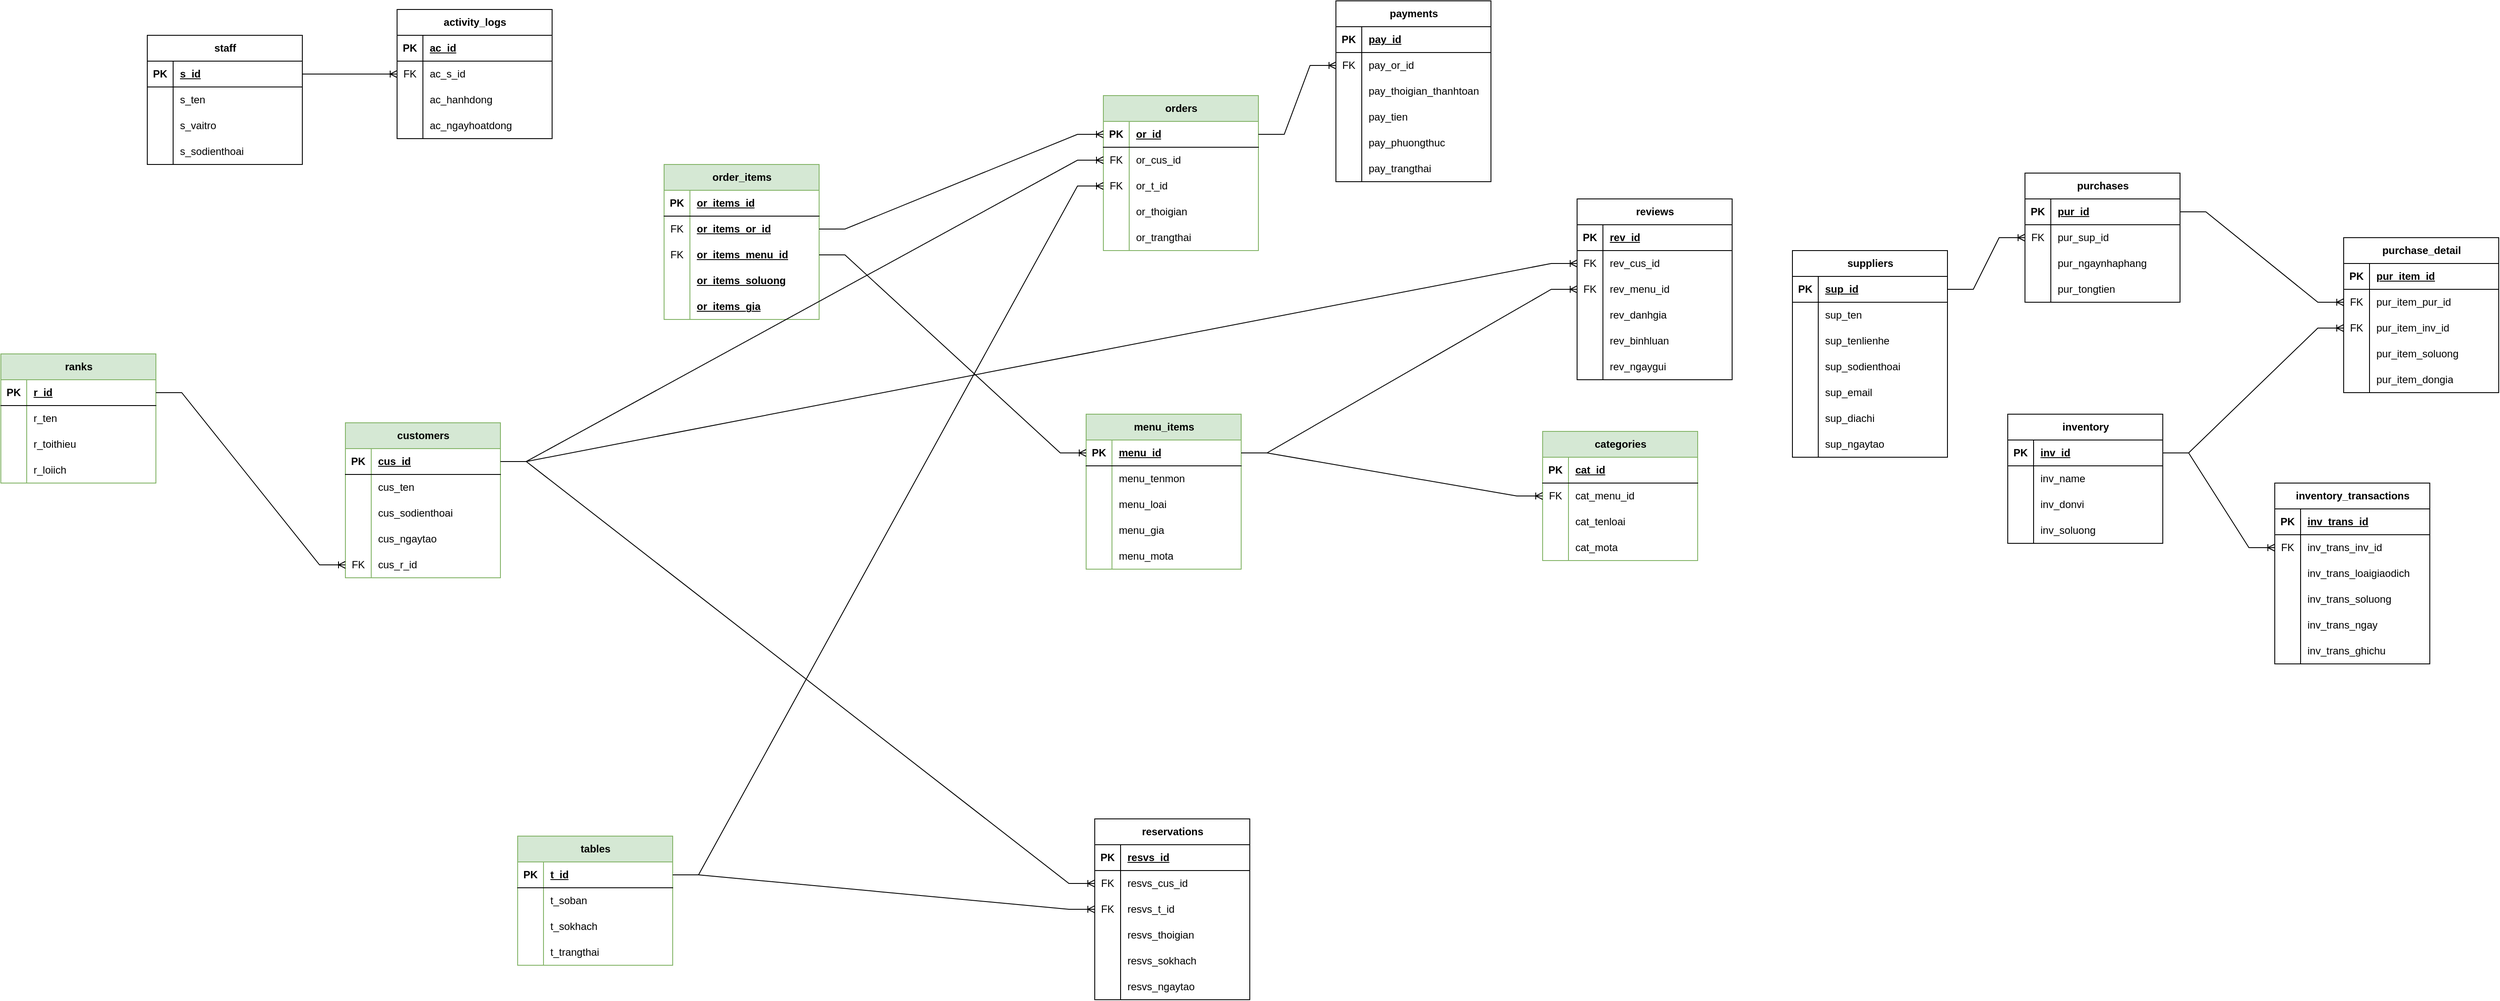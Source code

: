<mxfile>
    <diagram name="Page-1" id="hvvdEH0v1fAtNZqUtAwT">
        <mxGraphModel dx="2129" dy="698" grid="1" gridSize="10" guides="1" tooltips="1" connect="1" arrows="1" fold="1" page="1" pageScale="1" pageWidth="1169" pageHeight="1654" background="none" math="0" shadow="0">
            <root>
                <mxCell id="0"/>
                <mxCell id="1" parent="0"/>
                <mxCell id="uy0rlqppNLBCAILLhXvm-2" value="menu_items" style="shape=table;startSize=30;container=1;collapsible=1;childLayout=tableLayout;fixedRows=1;rowLines=0;fontStyle=1;align=center;resizeLast=1;html=1;fillColor=#d5e8d4;strokeColor=#82b366;" parent="1" vertex="1">
                    <mxGeometry x="550" y="500" width="180" height="180" as="geometry"/>
                </mxCell>
                <mxCell id="uy0rlqppNLBCAILLhXvm-3" value="" style="shape=tableRow;horizontal=0;startSize=0;swimlaneHead=0;swimlaneBody=0;fillColor=none;collapsible=0;dropTarget=0;points=[[0,0.5],[1,0.5]];portConstraint=eastwest;top=0;left=0;right=0;bottom=1;" parent="uy0rlqppNLBCAILLhXvm-2" vertex="1">
                    <mxGeometry y="30" width="180" height="30" as="geometry"/>
                </mxCell>
                <mxCell id="uy0rlqppNLBCAILLhXvm-4" value="PK" style="shape=partialRectangle;connectable=0;fillColor=none;top=0;left=0;bottom=0;right=0;fontStyle=1;overflow=hidden;whiteSpace=wrap;html=1;" parent="uy0rlqppNLBCAILLhXvm-3" vertex="1">
                    <mxGeometry width="30" height="30" as="geometry">
                        <mxRectangle width="30" height="30" as="alternateBounds"/>
                    </mxGeometry>
                </mxCell>
                <mxCell id="uy0rlqppNLBCAILLhXvm-5" value="menu_id" style="shape=partialRectangle;connectable=0;fillColor=none;top=0;left=0;bottom=0;right=0;align=left;spacingLeft=6;fontStyle=5;overflow=hidden;whiteSpace=wrap;html=1;" parent="uy0rlqppNLBCAILLhXvm-3" vertex="1">
                    <mxGeometry x="30" width="150" height="30" as="geometry">
                        <mxRectangle width="150" height="30" as="alternateBounds"/>
                    </mxGeometry>
                </mxCell>
                <mxCell id="uy0rlqppNLBCAILLhXvm-6" value="" style="shape=tableRow;horizontal=0;startSize=0;swimlaneHead=0;swimlaneBody=0;fillColor=none;collapsible=0;dropTarget=0;points=[[0,0.5],[1,0.5]];portConstraint=eastwest;top=0;left=0;right=0;bottom=0;" parent="uy0rlqppNLBCAILLhXvm-2" vertex="1">
                    <mxGeometry y="60" width="180" height="30" as="geometry"/>
                </mxCell>
                <mxCell id="uy0rlqppNLBCAILLhXvm-7" value="" style="shape=partialRectangle;connectable=0;fillColor=none;top=0;left=0;bottom=0;right=0;editable=1;overflow=hidden;whiteSpace=wrap;html=1;" parent="uy0rlqppNLBCAILLhXvm-6" vertex="1">
                    <mxGeometry width="30" height="30" as="geometry">
                        <mxRectangle width="30" height="30" as="alternateBounds"/>
                    </mxGeometry>
                </mxCell>
                <mxCell id="uy0rlqppNLBCAILLhXvm-8" value="menu_tenmon" style="shape=partialRectangle;connectable=0;fillColor=none;top=0;left=0;bottom=0;right=0;align=left;spacingLeft=6;overflow=hidden;whiteSpace=wrap;html=1;" parent="uy0rlqppNLBCAILLhXvm-6" vertex="1">
                    <mxGeometry x="30" width="150" height="30" as="geometry">
                        <mxRectangle width="150" height="30" as="alternateBounds"/>
                    </mxGeometry>
                </mxCell>
                <mxCell id="uy0rlqppNLBCAILLhXvm-9" value="" style="shape=tableRow;horizontal=0;startSize=0;swimlaneHead=0;swimlaneBody=0;fillColor=none;collapsible=0;dropTarget=0;points=[[0,0.5],[1,0.5]];portConstraint=eastwest;top=0;left=0;right=0;bottom=0;" parent="uy0rlqppNLBCAILLhXvm-2" vertex="1">
                    <mxGeometry y="90" width="180" height="30" as="geometry"/>
                </mxCell>
                <mxCell id="uy0rlqppNLBCAILLhXvm-10" value="" style="shape=partialRectangle;connectable=0;fillColor=none;top=0;left=0;bottom=0;right=0;editable=1;overflow=hidden;whiteSpace=wrap;html=1;" parent="uy0rlqppNLBCAILLhXvm-9" vertex="1">
                    <mxGeometry width="30" height="30" as="geometry">
                        <mxRectangle width="30" height="30" as="alternateBounds"/>
                    </mxGeometry>
                </mxCell>
                <mxCell id="uy0rlqppNLBCAILLhXvm-11" value="menu_loai" style="shape=partialRectangle;connectable=0;fillColor=none;top=0;left=0;bottom=0;right=0;align=left;spacingLeft=6;overflow=hidden;whiteSpace=wrap;html=1;" parent="uy0rlqppNLBCAILLhXvm-9" vertex="1">
                    <mxGeometry x="30" width="150" height="30" as="geometry">
                        <mxRectangle width="150" height="30" as="alternateBounds"/>
                    </mxGeometry>
                </mxCell>
                <mxCell id="uy0rlqppNLBCAILLhXvm-12" value="" style="shape=tableRow;horizontal=0;startSize=0;swimlaneHead=0;swimlaneBody=0;fillColor=none;collapsible=0;dropTarget=0;points=[[0,0.5],[1,0.5]];portConstraint=eastwest;top=0;left=0;right=0;bottom=0;" parent="uy0rlqppNLBCAILLhXvm-2" vertex="1">
                    <mxGeometry y="120" width="180" height="30" as="geometry"/>
                </mxCell>
                <mxCell id="uy0rlqppNLBCAILLhXvm-13" value="" style="shape=partialRectangle;connectable=0;fillColor=none;top=0;left=0;bottom=0;right=0;editable=1;overflow=hidden;whiteSpace=wrap;html=1;" parent="uy0rlqppNLBCAILLhXvm-12" vertex="1">
                    <mxGeometry width="30" height="30" as="geometry">
                        <mxRectangle width="30" height="30" as="alternateBounds"/>
                    </mxGeometry>
                </mxCell>
                <mxCell id="uy0rlqppNLBCAILLhXvm-14" value="menu_gia" style="shape=partialRectangle;connectable=0;fillColor=none;top=0;left=0;bottom=0;right=0;align=left;spacingLeft=6;overflow=hidden;whiteSpace=wrap;html=1;" parent="uy0rlqppNLBCAILLhXvm-12" vertex="1">
                    <mxGeometry x="30" width="150" height="30" as="geometry">
                        <mxRectangle width="150" height="30" as="alternateBounds"/>
                    </mxGeometry>
                </mxCell>
                <mxCell id="uy0rlqppNLBCAILLhXvm-18" value="" style="shape=tableRow;horizontal=0;startSize=0;swimlaneHead=0;swimlaneBody=0;fillColor=none;collapsible=0;dropTarget=0;points=[[0,0.5],[1,0.5]];portConstraint=eastwest;top=0;left=0;right=0;bottom=0;" parent="uy0rlqppNLBCAILLhXvm-2" vertex="1">
                    <mxGeometry y="150" width="180" height="30" as="geometry"/>
                </mxCell>
                <mxCell id="uy0rlqppNLBCAILLhXvm-19" value="" style="shape=partialRectangle;connectable=0;fillColor=none;top=0;left=0;bottom=0;right=0;editable=1;overflow=hidden;whiteSpace=wrap;html=1;" parent="uy0rlqppNLBCAILLhXvm-18" vertex="1">
                    <mxGeometry width="30" height="30" as="geometry">
                        <mxRectangle width="30" height="30" as="alternateBounds"/>
                    </mxGeometry>
                </mxCell>
                <mxCell id="uy0rlqppNLBCAILLhXvm-20" value="menu_mota" style="shape=partialRectangle;connectable=0;fillColor=none;top=0;left=0;bottom=0;right=0;align=left;spacingLeft=6;overflow=hidden;whiteSpace=wrap;html=1;" parent="uy0rlqppNLBCAILLhXvm-18" vertex="1">
                    <mxGeometry x="30" width="150" height="30" as="geometry">
                        <mxRectangle width="150" height="30" as="alternateBounds"/>
                    </mxGeometry>
                </mxCell>
                <mxCell id="uy0rlqppNLBCAILLhXvm-21" value="tables" style="shape=table;startSize=30;container=1;collapsible=1;childLayout=tableLayout;fixedRows=1;rowLines=0;fontStyle=1;align=center;resizeLast=1;html=1;fillColor=#d5e8d4;strokeColor=#82b366;" parent="1" vertex="1">
                    <mxGeometry x="-110" y="990" width="180" height="150" as="geometry"/>
                </mxCell>
                <mxCell id="uy0rlqppNLBCAILLhXvm-22" value="" style="shape=tableRow;horizontal=0;startSize=0;swimlaneHead=0;swimlaneBody=0;fillColor=none;collapsible=0;dropTarget=0;points=[[0,0.5],[1,0.5]];portConstraint=eastwest;top=0;left=0;right=0;bottom=1;" parent="uy0rlqppNLBCAILLhXvm-21" vertex="1">
                    <mxGeometry y="30" width="180" height="30" as="geometry"/>
                </mxCell>
                <mxCell id="uy0rlqppNLBCAILLhXvm-23" value="PK" style="shape=partialRectangle;connectable=0;fillColor=none;top=0;left=0;bottom=0;right=0;fontStyle=1;overflow=hidden;whiteSpace=wrap;html=1;" parent="uy0rlqppNLBCAILLhXvm-22" vertex="1">
                    <mxGeometry width="30" height="30" as="geometry">
                        <mxRectangle width="30" height="30" as="alternateBounds"/>
                    </mxGeometry>
                </mxCell>
                <mxCell id="uy0rlqppNLBCAILLhXvm-24" value="t_id" style="shape=partialRectangle;connectable=0;fillColor=none;top=0;left=0;bottom=0;right=0;align=left;spacingLeft=6;fontStyle=5;overflow=hidden;whiteSpace=wrap;html=1;" parent="uy0rlqppNLBCAILLhXvm-22" vertex="1">
                    <mxGeometry x="30" width="150" height="30" as="geometry">
                        <mxRectangle width="150" height="30" as="alternateBounds"/>
                    </mxGeometry>
                </mxCell>
                <mxCell id="uy0rlqppNLBCAILLhXvm-25" value="" style="shape=tableRow;horizontal=0;startSize=0;swimlaneHead=0;swimlaneBody=0;fillColor=none;collapsible=0;dropTarget=0;points=[[0,0.5],[1,0.5]];portConstraint=eastwest;top=0;left=0;right=0;bottom=0;" parent="uy0rlqppNLBCAILLhXvm-21" vertex="1">
                    <mxGeometry y="60" width="180" height="30" as="geometry"/>
                </mxCell>
                <mxCell id="uy0rlqppNLBCAILLhXvm-26" value="" style="shape=partialRectangle;connectable=0;fillColor=none;top=0;left=0;bottom=0;right=0;editable=1;overflow=hidden;whiteSpace=wrap;html=1;" parent="uy0rlqppNLBCAILLhXvm-25" vertex="1">
                    <mxGeometry width="30" height="30" as="geometry">
                        <mxRectangle width="30" height="30" as="alternateBounds"/>
                    </mxGeometry>
                </mxCell>
                <mxCell id="uy0rlqppNLBCAILLhXvm-27" value="t_soban" style="shape=partialRectangle;connectable=0;fillColor=none;top=0;left=0;bottom=0;right=0;align=left;spacingLeft=6;overflow=hidden;whiteSpace=wrap;html=1;" parent="uy0rlqppNLBCAILLhXvm-25" vertex="1">
                    <mxGeometry x="30" width="150" height="30" as="geometry">
                        <mxRectangle width="150" height="30" as="alternateBounds"/>
                    </mxGeometry>
                </mxCell>
                <mxCell id="uy0rlqppNLBCAILLhXvm-28" value="" style="shape=tableRow;horizontal=0;startSize=0;swimlaneHead=0;swimlaneBody=0;fillColor=none;collapsible=0;dropTarget=0;points=[[0,0.5],[1,0.5]];portConstraint=eastwest;top=0;left=0;right=0;bottom=0;" parent="uy0rlqppNLBCAILLhXvm-21" vertex="1">
                    <mxGeometry y="90" width="180" height="30" as="geometry"/>
                </mxCell>
                <mxCell id="uy0rlqppNLBCAILLhXvm-29" value="" style="shape=partialRectangle;connectable=0;fillColor=none;top=0;left=0;bottom=0;right=0;editable=1;overflow=hidden;whiteSpace=wrap;html=1;" parent="uy0rlqppNLBCAILLhXvm-28" vertex="1">
                    <mxGeometry width="30" height="30" as="geometry">
                        <mxRectangle width="30" height="30" as="alternateBounds"/>
                    </mxGeometry>
                </mxCell>
                <mxCell id="uy0rlqppNLBCAILLhXvm-30" value="t_sokhach" style="shape=partialRectangle;connectable=0;fillColor=none;top=0;left=0;bottom=0;right=0;align=left;spacingLeft=6;overflow=hidden;whiteSpace=wrap;html=1;" parent="uy0rlqppNLBCAILLhXvm-28" vertex="1">
                    <mxGeometry x="30" width="150" height="30" as="geometry">
                        <mxRectangle width="150" height="30" as="alternateBounds"/>
                    </mxGeometry>
                </mxCell>
                <mxCell id="uy0rlqppNLBCAILLhXvm-31" value="" style="shape=tableRow;horizontal=0;startSize=0;swimlaneHead=0;swimlaneBody=0;fillColor=none;collapsible=0;dropTarget=0;points=[[0,0.5],[1,0.5]];portConstraint=eastwest;top=0;left=0;right=0;bottom=0;" parent="uy0rlqppNLBCAILLhXvm-21" vertex="1">
                    <mxGeometry y="120" width="180" height="30" as="geometry"/>
                </mxCell>
                <mxCell id="uy0rlqppNLBCAILLhXvm-32" value="" style="shape=partialRectangle;connectable=0;fillColor=none;top=0;left=0;bottom=0;right=0;editable=1;overflow=hidden;whiteSpace=wrap;html=1;" parent="uy0rlqppNLBCAILLhXvm-31" vertex="1">
                    <mxGeometry width="30" height="30" as="geometry">
                        <mxRectangle width="30" height="30" as="alternateBounds"/>
                    </mxGeometry>
                </mxCell>
                <mxCell id="uy0rlqppNLBCAILLhXvm-33" value="t_trangthai" style="shape=partialRectangle;connectable=0;fillColor=none;top=0;left=0;bottom=0;right=0;align=left;spacingLeft=6;overflow=hidden;whiteSpace=wrap;html=1;" parent="uy0rlqppNLBCAILLhXvm-31" vertex="1">
                    <mxGeometry x="30" width="150" height="30" as="geometry">
                        <mxRectangle width="150" height="30" as="alternateBounds"/>
                    </mxGeometry>
                </mxCell>
                <mxCell id="uy0rlqppNLBCAILLhXvm-34" value="customers" style="shape=table;startSize=30;container=1;collapsible=1;childLayout=tableLayout;fixedRows=1;rowLines=0;fontStyle=1;align=center;resizeLast=1;html=1;fillColor=#d5e8d4;strokeColor=#82b366;" parent="1" vertex="1">
                    <mxGeometry x="-310" y="510" width="180" height="180" as="geometry"/>
                </mxCell>
                <mxCell id="uy0rlqppNLBCAILLhXvm-35" value="" style="shape=tableRow;horizontal=0;startSize=0;swimlaneHead=0;swimlaneBody=0;fillColor=none;collapsible=0;dropTarget=0;points=[[0,0.5],[1,0.5]];portConstraint=eastwest;top=0;left=0;right=0;bottom=1;" parent="uy0rlqppNLBCAILLhXvm-34" vertex="1">
                    <mxGeometry y="30" width="180" height="30" as="geometry"/>
                </mxCell>
                <mxCell id="uy0rlqppNLBCAILLhXvm-36" value="PK" style="shape=partialRectangle;connectable=0;fillColor=none;top=0;left=0;bottom=0;right=0;fontStyle=1;overflow=hidden;whiteSpace=wrap;html=1;" parent="uy0rlqppNLBCAILLhXvm-35" vertex="1">
                    <mxGeometry width="30" height="30" as="geometry">
                        <mxRectangle width="30" height="30" as="alternateBounds"/>
                    </mxGeometry>
                </mxCell>
                <mxCell id="uy0rlqppNLBCAILLhXvm-37" value="cus_id" style="shape=partialRectangle;connectable=0;fillColor=none;top=0;left=0;bottom=0;right=0;align=left;spacingLeft=6;fontStyle=5;overflow=hidden;whiteSpace=wrap;html=1;" parent="uy0rlqppNLBCAILLhXvm-35" vertex="1">
                    <mxGeometry x="30" width="150" height="30" as="geometry">
                        <mxRectangle width="150" height="30" as="alternateBounds"/>
                    </mxGeometry>
                </mxCell>
                <mxCell id="uy0rlqppNLBCAILLhXvm-38" value="" style="shape=tableRow;horizontal=0;startSize=0;swimlaneHead=0;swimlaneBody=0;fillColor=none;collapsible=0;dropTarget=0;points=[[0,0.5],[1,0.5]];portConstraint=eastwest;top=0;left=0;right=0;bottom=0;" parent="uy0rlqppNLBCAILLhXvm-34" vertex="1">
                    <mxGeometry y="60" width="180" height="30" as="geometry"/>
                </mxCell>
                <mxCell id="uy0rlqppNLBCAILLhXvm-39" value="" style="shape=partialRectangle;connectable=0;fillColor=none;top=0;left=0;bottom=0;right=0;editable=1;overflow=hidden;whiteSpace=wrap;html=1;" parent="uy0rlqppNLBCAILLhXvm-38" vertex="1">
                    <mxGeometry width="30" height="30" as="geometry">
                        <mxRectangle width="30" height="30" as="alternateBounds"/>
                    </mxGeometry>
                </mxCell>
                <mxCell id="uy0rlqppNLBCAILLhXvm-40" value="cus_ten" style="shape=partialRectangle;connectable=0;fillColor=none;top=0;left=0;bottom=0;right=0;align=left;spacingLeft=6;overflow=hidden;whiteSpace=wrap;html=1;" parent="uy0rlqppNLBCAILLhXvm-38" vertex="1">
                    <mxGeometry x="30" width="150" height="30" as="geometry">
                        <mxRectangle width="150" height="30" as="alternateBounds"/>
                    </mxGeometry>
                </mxCell>
                <mxCell id="uy0rlqppNLBCAILLhXvm-41" value="" style="shape=tableRow;horizontal=0;startSize=0;swimlaneHead=0;swimlaneBody=0;fillColor=none;collapsible=0;dropTarget=0;points=[[0,0.5],[1,0.5]];portConstraint=eastwest;top=0;left=0;right=0;bottom=0;" parent="uy0rlqppNLBCAILLhXvm-34" vertex="1">
                    <mxGeometry y="90" width="180" height="30" as="geometry"/>
                </mxCell>
                <mxCell id="uy0rlqppNLBCAILLhXvm-42" value="" style="shape=partialRectangle;connectable=0;fillColor=none;top=0;left=0;bottom=0;right=0;editable=1;overflow=hidden;whiteSpace=wrap;html=1;" parent="uy0rlqppNLBCAILLhXvm-41" vertex="1">
                    <mxGeometry width="30" height="30" as="geometry">
                        <mxRectangle width="30" height="30" as="alternateBounds"/>
                    </mxGeometry>
                </mxCell>
                <mxCell id="uy0rlqppNLBCAILLhXvm-43" value="cus_sodienthoai" style="shape=partialRectangle;connectable=0;fillColor=none;top=0;left=0;bottom=0;right=0;align=left;spacingLeft=6;overflow=hidden;whiteSpace=wrap;html=1;" parent="uy0rlqppNLBCAILLhXvm-41" vertex="1">
                    <mxGeometry x="30" width="150" height="30" as="geometry">
                        <mxRectangle width="150" height="30" as="alternateBounds"/>
                    </mxGeometry>
                </mxCell>
                <mxCell id="uy0rlqppNLBCAILLhXvm-44" value="" style="shape=tableRow;horizontal=0;startSize=0;swimlaneHead=0;swimlaneBody=0;fillColor=none;collapsible=0;dropTarget=0;points=[[0,0.5],[1,0.5]];portConstraint=eastwest;top=0;left=0;right=0;bottom=0;" parent="uy0rlqppNLBCAILLhXvm-34" vertex="1">
                    <mxGeometry y="120" width="180" height="30" as="geometry"/>
                </mxCell>
                <mxCell id="uy0rlqppNLBCAILLhXvm-45" value="" style="shape=partialRectangle;connectable=0;fillColor=none;top=0;left=0;bottom=0;right=0;editable=1;overflow=hidden;whiteSpace=wrap;html=1;" parent="uy0rlqppNLBCAILLhXvm-44" vertex="1">
                    <mxGeometry width="30" height="30" as="geometry">
                        <mxRectangle width="30" height="30" as="alternateBounds"/>
                    </mxGeometry>
                </mxCell>
                <mxCell id="uy0rlqppNLBCAILLhXvm-46" value="cus_ngaytao" style="shape=partialRectangle;connectable=0;fillColor=none;top=0;left=0;bottom=0;right=0;align=left;spacingLeft=6;overflow=hidden;whiteSpace=wrap;html=1;" parent="uy0rlqppNLBCAILLhXvm-44" vertex="1">
                    <mxGeometry x="30" width="150" height="30" as="geometry">
                        <mxRectangle width="150" height="30" as="alternateBounds"/>
                    </mxGeometry>
                </mxCell>
                <mxCell id="uy0rlqppNLBCAILLhXvm-357" value="" style="shape=tableRow;horizontal=0;startSize=0;swimlaneHead=0;swimlaneBody=0;fillColor=none;collapsible=0;dropTarget=0;points=[[0,0.5],[1,0.5]];portConstraint=eastwest;top=0;left=0;right=0;bottom=0;" parent="uy0rlqppNLBCAILLhXvm-34" vertex="1">
                    <mxGeometry y="150" width="180" height="30" as="geometry"/>
                </mxCell>
                <mxCell id="uy0rlqppNLBCAILLhXvm-358" value="FK" style="shape=partialRectangle;connectable=0;fillColor=none;top=0;left=0;bottom=0;right=0;editable=1;overflow=hidden;whiteSpace=wrap;html=1;" parent="uy0rlqppNLBCAILLhXvm-357" vertex="1">
                    <mxGeometry width="30" height="30" as="geometry">
                        <mxRectangle width="30" height="30" as="alternateBounds"/>
                    </mxGeometry>
                </mxCell>
                <mxCell id="uy0rlqppNLBCAILLhXvm-359" value="cus_r_id" style="shape=partialRectangle;connectable=0;fillColor=none;top=0;left=0;bottom=0;right=0;align=left;spacingLeft=6;overflow=hidden;whiteSpace=wrap;html=1;" parent="uy0rlqppNLBCAILLhXvm-357" vertex="1">
                    <mxGeometry x="30" width="150" height="30" as="geometry">
                        <mxRectangle width="150" height="30" as="alternateBounds"/>
                    </mxGeometry>
                </mxCell>
                <mxCell id="uy0rlqppNLBCAILLhXvm-47" value="orders" style="shape=table;startSize=30;container=1;collapsible=1;childLayout=tableLayout;fixedRows=1;rowLines=0;fontStyle=1;align=center;resizeLast=1;html=1;fillColor=#d5e8d4;strokeColor=#82b366;" parent="1" vertex="1">
                    <mxGeometry x="570" y="130" width="180" height="180" as="geometry"/>
                </mxCell>
                <mxCell id="uy0rlqppNLBCAILLhXvm-48" value="" style="shape=tableRow;horizontal=0;startSize=0;swimlaneHead=0;swimlaneBody=0;fillColor=none;collapsible=0;dropTarget=0;points=[[0,0.5],[1,0.5]];portConstraint=eastwest;top=0;left=0;right=0;bottom=1;" parent="uy0rlqppNLBCAILLhXvm-47" vertex="1">
                    <mxGeometry y="30" width="180" height="30" as="geometry"/>
                </mxCell>
                <mxCell id="uy0rlqppNLBCAILLhXvm-49" value="PK" style="shape=partialRectangle;connectable=0;fillColor=none;top=0;left=0;bottom=0;right=0;fontStyle=1;overflow=hidden;whiteSpace=wrap;html=1;" parent="uy0rlqppNLBCAILLhXvm-48" vertex="1">
                    <mxGeometry width="30" height="30" as="geometry">
                        <mxRectangle width="30" height="30" as="alternateBounds"/>
                    </mxGeometry>
                </mxCell>
                <mxCell id="uy0rlqppNLBCAILLhXvm-50" value="or_id" style="shape=partialRectangle;connectable=0;fillColor=none;top=0;left=0;bottom=0;right=0;align=left;spacingLeft=6;fontStyle=5;overflow=hidden;whiteSpace=wrap;html=1;" parent="uy0rlqppNLBCAILLhXvm-48" vertex="1">
                    <mxGeometry x="30" width="150" height="30" as="geometry">
                        <mxRectangle width="150" height="30" as="alternateBounds"/>
                    </mxGeometry>
                </mxCell>
                <mxCell id="uy0rlqppNLBCAILLhXvm-51" value="" style="shape=tableRow;horizontal=0;startSize=0;swimlaneHead=0;swimlaneBody=0;fillColor=none;collapsible=0;dropTarget=0;points=[[0,0.5],[1,0.5]];portConstraint=eastwest;top=0;left=0;right=0;bottom=0;" parent="uy0rlqppNLBCAILLhXvm-47" vertex="1">
                    <mxGeometry y="60" width="180" height="30" as="geometry"/>
                </mxCell>
                <mxCell id="uy0rlqppNLBCAILLhXvm-52" value="FK" style="shape=partialRectangle;connectable=0;fillColor=none;top=0;left=0;bottom=0;right=0;editable=1;overflow=hidden;whiteSpace=wrap;html=1;" parent="uy0rlqppNLBCAILLhXvm-51" vertex="1">
                    <mxGeometry width="30" height="30" as="geometry">
                        <mxRectangle width="30" height="30" as="alternateBounds"/>
                    </mxGeometry>
                </mxCell>
                <mxCell id="uy0rlqppNLBCAILLhXvm-53" value="or_cus_id" style="shape=partialRectangle;connectable=0;fillColor=none;top=0;left=0;bottom=0;right=0;align=left;spacingLeft=6;overflow=hidden;whiteSpace=wrap;html=1;" parent="uy0rlqppNLBCAILLhXvm-51" vertex="1">
                    <mxGeometry x="30" width="150" height="30" as="geometry">
                        <mxRectangle width="150" height="30" as="alternateBounds"/>
                    </mxGeometry>
                </mxCell>
                <mxCell id="uy0rlqppNLBCAILLhXvm-54" value="" style="shape=tableRow;horizontal=0;startSize=0;swimlaneHead=0;swimlaneBody=0;fillColor=none;collapsible=0;dropTarget=0;points=[[0,0.5],[1,0.5]];portConstraint=eastwest;top=0;left=0;right=0;bottom=0;" parent="uy0rlqppNLBCAILLhXvm-47" vertex="1">
                    <mxGeometry y="90" width="180" height="30" as="geometry"/>
                </mxCell>
                <mxCell id="uy0rlqppNLBCAILLhXvm-55" value="FK" style="shape=partialRectangle;connectable=0;fillColor=none;top=0;left=0;bottom=0;right=0;editable=1;overflow=hidden;whiteSpace=wrap;html=1;" parent="uy0rlqppNLBCAILLhXvm-54" vertex="1">
                    <mxGeometry width="30" height="30" as="geometry">
                        <mxRectangle width="30" height="30" as="alternateBounds"/>
                    </mxGeometry>
                </mxCell>
                <mxCell id="uy0rlqppNLBCAILLhXvm-56" value="or_t_id" style="shape=partialRectangle;connectable=0;fillColor=none;top=0;left=0;bottom=0;right=0;align=left;spacingLeft=6;overflow=hidden;whiteSpace=wrap;html=1;" parent="uy0rlqppNLBCAILLhXvm-54" vertex="1">
                    <mxGeometry x="30" width="150" height="30" as="geometry">
                        <mxRectangle width="150" height="30" as="alternateBounds"/>
                    </mxGeometry>
                </mxCell>
                <mxCell id="uy0rlqppNLBCAILLhXvm-57" value="" style="shape=tableRow;horizontal=0;startSize=0;swimlaneHead=0;swimlaneBody=0;fillColor=none;collapsible=0;dropTarget=0;points=[[0,0.5],[1,0.5]];portConstraint=eastwest;top=0;left=0;right=0;bottom=0;" parent="uy0rlqppNLBCAILLhXvm-47" vertex="1">
                    <mxGeometry y="120" width="180" height="30" as="geometry"/>
                </mxCell>
                <mxCell id="uy0rlqppNLBCAILLhXvm-58" value="" style="shape=partialRectangle;connectable=0;fillColor=none;top=0;left=0;bottom=0;right=0;editable=1;overflow=hidden;whiteSpace=wrap;html=1;" parent="uy0rlqppNLBCAILLhXvm-57" vertex="1">
                    <mxGeometry width="30" height="30" as="geometry">
                        <mxRectangle width="30" height="30" as="alternateBounds"/>
                    </mxGeometry>
                </mxCell>
                <mxCell id="uy0rlqppNLBCAILLhXvm-59" value="or_thoigian" style="shape=partialRectangle;connectable=0;fillColor=none;top=0;left=0;bottom=0;right=0;align=left;spacingLeft=6;overflow=hidden;whiteSpace=wrap;html=1;" parent="uy0rlqppNLBCAILLhXvm-57" vertex="1">
                    <mxGeometry x="30" width="150" height="30" as="geometry">
                        <mxRectangle width="150" height="30" as="alternateBounds"/>
                    </mxGeometry>
                </mxCell>
                <mxCell id="uy0rlqppNLBCAILLhXvm-63" value="" style="shape=tableRow;horizontal=0;startSize=0;swimlaneHead=0;swimlaneBody=0;fillColor=none;collapsible=0;dropTarget=0;points=[[0,0.5],[1,0.5]];portConstraint=eastwest;top=0;left=0;right=0;bottom=0;" parent="uy0rlqppNLBCAILLhXvm-47" vertex="1">
                    <mxGeometry y="150" width="180" height="30" as="geometry"/>
                </mxCell>
                <mxCell id="uy0rlqppNLBCAILLhXvm-64" value="" style="shape=partialRectangle;connectable=0;fillColor=none;top=0;left=0;bottom=0;right=0;editable=1;overflow=hidden;whiteSpace=wrap;html=1;" parent="uy0rlqppNLBCAILLhXvm-63" vertex="1">
                    <mxGeometry width="30" height="30" as="geometry">
                        <mxRectangle width="30" height="30" as="alternateBounds"/>
                    </mxGeometry>
                </mxCell>
                <mxCell id="uy0rlqppNLBCAILLhXvm-65" value="or_trangthai" style="shape=partialRectangle;connectable=0;fillColor=none;top=0;left=0;bottom=0;right=0;align=left;spacingLeft=6;overflow=hidden;whiteSpace=wrap;html=1;" parent="uy0rlqppNLBCAILLhXvm-63" vertex="1">
                    <mxGeometry x="30" width="150" height="30" as="geometry">
                        <mxRectangle width="150" height="30" as="alternateBounds"/>
                    </mxGeometry>
                </mxCell>
                <mxCell id="uy0rlqppNLBCAILLhXvm-75" value="order_items" style="shape=table;startSize=30;container=1;collapsible=1;childLayout=tableLayout;fixedRows=1;rowLines=0;fontStyle=1;align=center;resizeLast=1;html=1;fillColor=#d5e8d4;strokeColor=#82b366;" parent="1" vertex="1">
                    <mxGeometry x="60" y="210" width="180" height="180" as="geometry"/>
                </mxCell>
                <mxCell id="uy0rlqppNLBCAILLhXvm-76" value="" style="shape=tableRow;horizontal=0;startSize=0;swimlaneHead=0;swimlaneBody=0;fillColor=none;collapsible=0;dropTarget=0;points=[[0,0.5],[1,0.5]];portConstraint=eastwest;top=0;left=0;right=0;bottom=1;" parent="uy0rlqppNLBCAILLhXvm-75" vertex="1">
                    <mxGeometry y="30" width="180" height="30" as="geometry"/>
                </mxCell>
                <mxCell id="uy0rlqppNLBCAILLhXvm-77" value="PK" style="shape=partialRectangle;connectable=0;fillColor=none;top=0;left=0;bottom=0;right=0;fontStyle=1;overflow=hidden;whiteSpace=wrap;html=1;" parent="uy0rlqppNLBCAILLhXvm-76" vertex="1">
                    <mxGeometry width="30" height="30" as="geometry">
                        <mxRectangle width="30" height="30" as="alternateBounds"/>
                    </mxGeometry>
                </mxCell>
                <mxCell id="uy0rlqppNLBCAILLhXvm-78" value="or_items_id" style="shape=partialRectangle;connectable=0;fillColor=none;top=0;left=0;bottom=0;right=0;align=left;spacingLeft=6;fontStyle=5;overflow=hidden;whiteSpace=wrap;html=1;" parent="uy0rlqppNLBCAILLhXvm-76" vertex="1">
                    <mxGeometry x="30" width="150" height="30" as="geometry">
                        <mxRectangle width="150" height="30" as="alternateBounds"/>
                    </mxGeometry>
                </mxCell>
                <mxCell id="uy0rlqppNLBCAILLhXvm-79" value="" style="shape=tableRow;horizontal=0;startSize=0;swimlaneHead=0;swimlaneBody=0;fillColor=none;collapsible=0;dropTarget=0;points=[[0,0.5],[1,0.5]];portConstraint=eastwest;top=0;left=0;right=0;bottom=0;" parent="uy0rlqppNLBCAILLhXvm-75" vertex="1">
                    <mxGeometry y="60" width="180" height="30" as="geometry"/>
                </mxCell>
                <mxCell id="uy0rlqppNLBCAILLhXvm-80" value="FK" style="shape=partialRectangle;connectable=0;fillColor=none;top=0;left=0;bottom=0;right=0;editable=1;overflow=hidden;whiteSpace=wrap;html=1;" parent="uy0rlqppNLBCAILLhXvm-79" vertex="1">
                    <mxGeometry width="30" height="30" as="geometry">
                        <mxRectangle width="30" height="30" as="alternateBounds"/>
                    </mxGeometry>
                </mxCell>
                <mxCell id="uy0rlqppNLBCAILLhXvm-81" value="&lt;span style=&quot;font-weight: 700; text-decoration-line: underline;&quot;&gt;or_items_or_id&lt;/span&gt;" style="shape=partialRectangle;connectable=0;fillColor=none;top=0;left=0;bottom=0;right=0;align=left;spacingLeft=6;overflow=hidden;whiteSpace=wrap;html=1;" parent="uy0rlqppNLBCAILLhXvm-79" vertex="1">
                    <mxGeometry x="30" width="150" height="30" as="geometry">
                        <mxRectangle width="150" height="30" as="alternateBounds"/>
                    </mxGeometry>
                </mxCell>
                <mxCell id="uy0rlqppNLBCAILLhXvm-82" value="" style="shape=tableRow;horizontal=0;startSize=0;swimlaneHead=0;swimlaneBody=0;fillColor=none;collapsible=0;dropTarget=0;points=[[0,0.5],[1,0.5]];portConstraint=eastwest;top=0;left=0;right=0;bottom=0;" parent="uy0rlqppNLBCAILLhXvm-75" vertex="1">
                    <mxGeometry y="90" width="180" height="30" as="geometry"/>
                </mxCell>
                <mxCell id="uy0rlqppNLBCAILLhXvm-83" value="FK" style="shape=partialRectangle;connectable=0;fillColor=none;top=0;left=0;bottom=0;right=0;editable=1;overflow=hidden;whiteSpace=wrap;html=1;" parent="uy0rlqppNLBCAILLhXvm-82" vertex="1">
                    <mxGeometry width="30" height="30" as="geometry">
                        <mxRectangle width="30" height="30" as="alternateBounds"/>
                    </mxGeometry>
                </mxCell>
                <mxCell id="uy0rlqppNLBCAILLhXvm-84" value="&lt;span style=&quot;font-weight: 700; text-decoration-line: underline;&quot;&gt;or_items_menu_id&lt;/span&gt;" style="shape=partialRectangle;connectable=0;fillColor=none;top=0;left=0;bottom=0;right=0;align=left;spacingLeft=6;overflow=hidden;whiteSpace=wrap;html=1;" parent="uy0rlqppNLBCAILLhXvm-82" vertex="1">
                    <mxGeometry x="30" width="150" height="30" as="geometry">
                        <mxRectangle width="150" height="30" as="alternateBounds"/>
                    </mxGeometry>
                </mxCell>
                <mxCell id="uy0rlqppNLBCAILLhXvm-85" value="" style="shape=tableRow;horizontal=0;startSize=0;swimlaneHead=0;swimlaneBody=0;fillColor=none;collapsible=0;dropTarget=0;points=[[0,0.5],[1,0.5]];portConstraint=eastwest;top=0;left=0;right=0;bottom=0;" parent="uy0rlqppNLBCAILLhXvm-75" vertex="1">
                    <mxGeometry y="120" width="180" height="30" as="geometry"/>
                </mxCell>
                <mxCell id="uy0rlqppNLBCAILLhXvm-86" value="" style="shape=partialRectangle;connectable=0;fillColor=none;top=0;left=0;bottom=0;right=0;editable=1;overflow=hidden;whiteSpace=wrap;html=1;" parent="uy0rlqppNLBCAILLhXvm-85" vertex="1">
                    <mxGeometry width="30" height="30" as="geometry">
                        <mxRectangle width="30" height="30" as="alternateBounds"/>
                    </mxGeometry>
                </mxCell>
                <mxCell id="uy0rlqppNLBCAILLhXvm-87" value="&lt;span style=&quot;font-weight: 700; text-decoration-line: underline;&quot;&gt;or_items_soluong&lt;/span&gt;" style="shape=partialRectangle;connectable=0;fillColor=none;top=0;left=0;bottom=0;right=0;align=left;spacingLeft=6;overflow=hidden;whiteSpace=wrap;html=1;" parent="uy0rlqppNLBCAILLhXvm-85" vertex="1">
                    <mxGeometry x="30" width="150" height="30" as="geometry">
                        <mxRectangle width="150" height="30" as="alternateBounds"/>
                    </mxGeometry>
                </mxCell>
                <mxCell id="uy0rlqppNLBCAILLhXvm-88" value="" style="shape=tableRow;horizontal=0;startSize=0;swimlaneHead=0;swimlaneBody=0;fillColor=none;collapsible=0;dropTarget=0;points=[[0,0.5],[1,0.5]];portConstraint=eastwest;top=0;left=0;right=0;bottom=0;" parent="uy0rlqppNLBCAILLhXvm-75" vertex="1">
                    <mxGeometry y="150" width="180" height="30" as="geometry"/>
                </mxCell>
                <mxCell id="uy0rlqppNLBCAILLhXvm-89" value="" style="shape=partialRectangle;connectable=0;fillColor=none;top=0;left=0;bottom=0;right=0;editable=1;overflow=hidden;whiteSpace=wrap;html=1;" parent="uy0rlqppNLBCAILLhXvm-88" vertex="1">
                    <mxGeometry width="30" height="30" as="geometry">
                        <mxRectangle width="30" height="30" as="alternateBounds"/>
                    </mxGeometry>
                </mxCell>
                <mxCell id="uy0rlqppNLBCAILLhXvm-90" value="&lt;span style=&quot;font-weight: 700; text-decoration-line: underline;&quot;&gt;or_items_gia&lt;/span&gt;" style="shape=partialRectangle;connectable=0;fillColor=none;top=0;left=0;bottom=0;right=0;align=left;spacingLeft=6;overflow=hidden;whiteSpace=wrap;html=1;" parent="uy0rlqppNLBCAILLhXvm-88" vertex="1">
                    <mxGeometry x="30" width="150" height="30" as="geometry">
                        <mxRectangle width="150" height="30" as="alternateBounds"/>
                    </mxGeometry>
                </mxCell>
                <mxCell id="uy0rlqppNLBCAILLhXvm-104" value="staff" style="shape=table;startSize=30;container=1;collapsible=1;childLayout=tableLayout;fixedRows=1;rowLines=0;fontStyle=1;align=center;resizeLast=1;html=1;" parent="1" vertex="1">
                    <mxGeometry x="-540" y="60" width="180" height="150" as="geometry"/>
                </mxCell>
                <mxCell id="uy0rlqppNLBCAILLhXvm-105" value="" style="shape=tableRow;horizontal=0;startSize=0;swimlaneHead=0;swimlaneBody=0;fillColor=none;collapsible=0;dropTarget=0;points=[[0,0.5],[1,0.5]];portConstraint=eastwest;top=0;left=0;right=0;bottom=1;" parent="uy0rlqppNLBCAILLhXvm-104" vertex="1">
                    <mxGeometry y="30" width="180" height="30" as="geometry"/>
                </mxCell>
                <mxCell id="uy0rlqppNLBCAILLhXvm-106" value="PK" style="shape=partialRectangle;connectable=0;fillColor=none;top=0;left=0;bottom=0;right=0;fontStyle=1;overflow=hidden;whiteSpace=wrap;html=1;" parent="uy0rlqppNLBCAILLhXvm-105" vertex="1">
                    <mxGeometry width="30" height="30" as="geometry">
                        <mxRectangle width="30" height="30" as="alternateBounds"/>
                    </mxGeometry>
                </mxCell>
                <mxCell id="uy0rlqppNLBCAILLhXvm-107" value="s_id" style="shape=partialRectangle;connectable=0;fillColor=none;top=0;left=0;bottom=0;right=0;align=left;spacingLeft=6;fontStyle=5;overflow=hidden;whiteSpace=wrap;html=1;" parent="uy0rlqppNLBCAILLhXvm-105" vertex="1">
                    <mxGeometry x="30" width="150" height="30" as="geometry">
                        <mxRectangle width="150" height="30" as="alternateBounds"/>
                    </mxGeometry>
                </mxCell>
                <mxCell id="uy0rlqppNLBCAILLhXvm-108" value="" style="shape=tableRow;horizontal=0;startSize=0;swimlaneHead=0;swimlaneBody=0;fillColor=none;collapsible=0;dropTarget=0;points=[[0,0.5],[1,0.5]];portConstraint=eastwest;top=0;left=0;right=0;bottom=0;" parent="uy0rlqppNLBCAILLhXvm-104" vertex="1">
                    <mxGeometry y="60" width="180" height="30" as="geometry"/>
                </mxCell>
                <mxCell id="uy0rlqppNLBCAILLhXvm-109" value="" style="shape=partialRectangle;connectable=0;fillColor=none;top=0;left=0;bottom=0;right=0;editable=1;overflow=hidden;whiteSpace=wrap;html=1;" parent="uy0rlqppNLBCAILLhXvm-108" vertex="1">
                    <mxGeometry width="30" height="30" as="geometry">
                        <mxRectangle width="30" height="30" as="alternateBounds"/>
                    </mxGeometry>
                </mxCell>
                <mxCell id="uy0rlqppNLBCAILLhXvm-110" value="s_ten" style="shape=partialRectangle;connectable=0;fillColor=none;top=0;left=0;bottom=0;right=0;align=left;spacingLeft=6;overflow=hidden;whiteSpace=wrap;html=1;" parent="uy0rlqppNLBCAILLhXvm-108" vertex="1">
                    <mxGeometry x="30" width="150" height="30" as="geometry">
                        <mxRectangle width="150" height="30" as="alternateBounds"/>
                    </mxGeometry>
                </mxCell>
                <mxCell id="uy0rlqppNLBCAILLhXvm-111" value="" style="shape=tableRow;horizontal=0;startSize=0;swimlaneHead=0;swimlaneBody=0;fillColor=none;collapsible=0;dropTarget=0;points=[[0,0.5],[1,0.5]];portConstraint=eastwest;top=0;left=0;right=0;bottom=0;" parent="uy0rlqppNLBCAILLhXvm-104" vertex="1">
                    <mxGeometry y="90" width="180" height="30" as="geometry"/>
                </mxCell>
                <mxCell id="uy0rlqppNLBCAILLhXvm-112" value="" style="shape=partialRectangle;connectable=0;fillColor=none;top=0;left=0;bottom=0;right=0;editable=1;overflow=hidden;whiteSpace=wrap;html=1;" parent="uy0rlqppNLBCAILLhXvm-111" vertex="1">
                    <mxGeometry width="30" height="30" as="geometry">
                        <mxRectangle width="30" height="30" as="alternateBounds"/>
                    </mxGeometry>
                </mxCell>
                <mxCell id="uy0rlqppNLBCAILLhXvm-113" value="s_vaitro" style="shape=partialRectangle;connectable=0;fillColor=none;top=0;left=0;bottom=0;right=0;align=left;spacingLeft=6;overflow=hidden;whiteSpace=wrap;html=1;" parent="uy0rlqppNLBCAILLhXvm-111" vertex="1">
                    <mxGeometry x="30" width="150" height="30" as="geometry">
                        <mxRectangle width="150" height="30" as="alternateBounds"/>
                    </mxGeometry>
                </mxCell>
                <mxCell id="uy0rlqppNLBCAILLhXvm-114" value="" style="shape=tableRow;horizontal=0;startSize=0;swimlaneHead=0;swimlaneBody=0;fillColor=none;collapsible=0;dropTarget=0;points=[[0,0.5],[1,0.5]];portConstraint=eastwest;top=0;left=0;right=0;bottom=0;" parent="uy0rlqppNLBCAILLhXvm-104" vertex="1">
                    <mxGeometry y="120" width="180" height="30" as="geometry"/>
                </mxCell>
                <mxCell id="uy0rlqppNLBCAILLhXvm-115" value="" style="shape=partialRectangle;connectable=0;fillColor=none;top=0;left=0;bottom=0;right=0;editable=1;overflow=hidden;whiteSpace=wrap;html=1;" parent="uy0rlqppNLBCAILLhXvm-114" vertex="1">
                    <mxGeometry width="30" height="30" as="geometry">
                        <mxRectangle width="30" height="30" as="alternateBounds"/>
                    </mxGeometry>
                </mxCell>
                <mxCell id="uy0rlqppNLBCAILLhXvm-116" value="s_sodienthoai" style="shape=partialRectangle;connectable=0;fillColor=none;top=0;left=0;bottom=0;right=0;align=left;spacingLeft=6;overflow=hidden;whiteSpace=wrap;html=1;" parent="uy0rlqppNLBCAILLhXvm-114" vertex="1">
                    <mxGeometry x="30" width="150" height="30" as="geometry">
                        <mxRectangle width="150" height="30" as="alternateBounds"/>
                    </mxGeometry>
                </mxCell>
                <mxCell id="uy0rlqppNLBCAILLhXvm-117" value="reservations" style="shape=table;startSize=30;container=1;collapsible=1;childLayout=tableLayout;fixedRows=1;rowLines=0;fontStyle=1;align=center;resizeLast=1;html=1;" parent="1" vertex="1">
                    <mxGeometry x="560" y="970" width="180" height="210" as="geometry"/>
                </mxCell>
                <mxCell id="uy0rlqppNLBCAILLhXvm-118" value="" style="shape=tableRow;horizontal=0;startSize=0;swimlaneHead=0;swimlaneBody=0;fillColor=none;collapsible=0;dropTarget=0;points=[[0,0.5],[1,0.5]];portConstraint=eastwest;top=0;left=0;right=0;bottom=1;" parent="uy0rlqppNLBCAILLhXvm-117" vertex="1">
                    <mxGeometry y="30" width="180" height="30" as="geometry"/>
                </mxCell>
                <mxCell id="uy0rlqppNLBCAILLhXvm-119" value="PK" style="shape=partialRectangle;connectable=0;fillColor=none;top=0;left=0;bottom=0;right=0;fontStyle=1;overflow=hidden;whiteSpace=wrap;html=1;" parent="uy0rlqppNLBCAILLhXvm-118" vertex="1">
                    <mxGeometry width="30" height="30" as="geometry">
                        <mxRectangle width="30" height="30" as="alternateBounds"/>
                    </mxGeometry>
                </mxCell>
                <mxCell id="uy0rlqppNLBCAILLhXvm-120" value="resvs_id" style="shape=partialRectangle;connectable=0;fillColor=none;top=0;left=0;bottom=0;right=0;align=left;spacingLeft=6;fontStyle=5;overflow=hidden;whiteSpace=wrap;html=1;" parent="uy0rlqppNLBCAILLhXvm-118" vertex="1">
                    <mxGeometry x="30" width="150" height="30" as="geometry">
                        <mxRectangle width="150" height="30" as="alternateBounds"/>
                    </mxGeometry>
                </mxCell>
                <mxCell id="uy0rlqppNLBCAILLhXvm-121" value="" style="shape=tableRow;horizontal=0;startSize=0;swimlaneHead=0;swimlaneBody=0;fillColor=none;collapsible=0;dropTarget=0;points=[[0,0.5],[1,0.5]];portConstraint=eastwest;top=0;left=0;right=0;bottom=0;" parent="uy0rlqppNLBCAILLhXvm-117" vertex="1">
                    <mxGeometry y="60" width="180" height="30" as="geometry"/>
                </mxCell>
                <mxCell id="uy0rlqppNLBCAILLhXvm-122" value="FK" style="shape=partialRectangle;connectable=0;fillColor=none;top=0;left=0;bottom=0;right=0;editable=1;overflow=hidden;whiteSpace=wrap;html=1;" parent="uy0rlqppNLBCAILLhXvm-121" vertex="1">
                    <mxGeometry width="30" height="30" as="geometry">
                        <mxRectangle width="30" height="30" as="alternateBounds"/>
                    </mxGeometry>
                </mxCell>
                <mxCell id="uy0rlqppNLBCAILLhXvm-123" value="resvs_cus_id" style="shape=partialRectangle;connectable=0;fillColor=none;top=0;left=0;bottom=0;right=0;align=left;spacingLeft=6;overflow=hidden;whiteSpace=wrap;html=1;" parent="uy0rlqppNLBCAILLhXvm-121" vertex="1">
                    <mxGeometry x="30" width="150" height="30" as="geometry">
                        <mxRectangle width="150" height="30" as="alternateBounds"/>
                    </mxGeometry>
                </mxCell>
                <mxCell id="uy0rlqppNLBCAILLhXvm-124" value="" style="shape=tableRow;horizontal=0;startSize=0;swimlaneHead=0;swimlaneBody=0;fillColor=none;collapsible=0;dropTarget=0;points=[[0,0.5],[1,0.5]];portConstraint=eastwest;top=0;left=0;right=0;bottom=0;" parent="uy0rlqppNLBCAILLhXvm-117" vertex="1">
                    <mxGeometry y="90" width="180" height="30" as="geometry"/>
                </mxCell>
                <mxCell id="uy0rlqppNLBCAILLhXvm-125" value="FK" style="shape=partialRectangle;connectable=0;fillColor=none;top=0;left=0;bottom=0;right=0;editable=1;overflow=hidden;whiteSpace=wrap;html=1;" parent="uy0rlqppNLBCAILLhXvm-124" vertex="1">
                    <mxGeometry width="30" height="30" as="geometry">
                        <mxRectangle width="30" height="30" as="alternateBounds"/>
                    </mxGeometry>
                </mxCell>
                <mxCell id="uy0rlqppNLBCAILLhXvm-126" value="resvs_t_id" style="shape=partialRectangle;connectable=0;fillColor=none;top=0;left=0;bottom=0;right=0;align=left;spacingLeft=6;overflow=hidden;whiteSpace=wrap;html=1;" parent="uy0rlqppNLBCAILLhXvm-124" vertex="1">
                    <mxGeometry x="30" width="150" height="30" as="geometry">
                        <mxRectangle width="150" height="30" as="alternateBounds"/>
                    </mxGeometry>
                </mxCell>
                <mxCell id="uy0rlqppNLBCAILLhXvm-127" value="" style="shape=tableRow;horizontal=0;startSize=0;swimlaneHead=0;swimlaneBody=0;fillColor=none;collapsible=0;dropTarget=0;points=[[0,0.5],[1,0.5]];portConstraint=eastwest;top=0;left=0;right=0;bottom=0;" parent="uy0rlqppNLBCAILLhXvm-117" vertex="1">
                    <mxGeometry y="120" width="180" height="30" as="geometry"/>
                </mxCell>
                <mxCell id="uy0rlqppNLBCAILLhXvm-128" value="" style="shape=partialRectangle;connectable=0;fillColor=none;top=0;left=0;bottom=0;right=0;editable=1;overflow=hidden;whiteSpace=wrap;html=1;" parent="uy0rlqppNLBCAILLhXvm-127" vertex="1">
                    <mxGeometry width="30" height="30" as="geometry">
                        <mxRectangle width="30" height="30" as="alternateBounds"/>
                    </mxGeometry>
                </mxCell>
                <mxCell id="uy0rlqppNLBCAILLhXvm-129" value="resvs_thoigian" style="shape=partialRectangle;connectable=0;fillColor=none;top=0;left=0;bottom=0;right=0;align=left;spacingLeft=6;overflow=hidden;whiteSpace=wrap;html=1;" parent="uy0rlqppNLBCAILLhXvm-127" vertex="1">
                    <mxGeometry x="30" width="150" height="30" as="geometry">
                        <mxRectangle width="150" height="30" as="alternateBounds"/>
                    </mxGeometry>
                </mxCell>
                <mxCell id="uy0rlqppNLBCAILLhXvm-130" value="" style="shape=tableRow;horizontal=0;startSize=0;swimlaneHead=0;swimlaneBody=0;fillColor=none;collapsible=0;dropTarget=0;points=[[0,0.5],[1,0.5]];portConstraint=eastwest;top=0;left=0;right=0;bottom=0;" parent="uy0rlqppNLBCAILLhXvm-117" vertex="1">
                    <mxGeometry y="150" width="180" height="30" as="geometry"/>
                </mxCell>
                <mxCell id="uy0rlqppNLBCAILLhXvm-131" value="" style="shape=partialRectangle;connectable=0;fillColor=none;top=0;left=0;bottom=0;right=0;editable=1;overflow=hidden;whiteSpace=wrap;html=1;" parent="uy0rlqppNLBCAILLhXvm-130" vertex="1">
                    <mxGeometry width="30" height="30" as="geometry">
                        <mxRectangle width="30" height="30" as="alternateBounds"/>
                    </mxGeometry>
                </mxCell>
                <mxCell id="uy0rlqppNLBCAILLhXvm-132" value="resvs_sokhach" style="shape=partialRectangle;connectable=0;fillColor=none;top=0;left=0;bottom=0;right=0;align=left;spacingLeft=6;overflow=hidden;whiteSpace=wrap;html=1;" parent="uy0rlqppNLBCAILLhXvm-130" vertex="1">
                    <mxGeometry x="30" width="150" height="30" as="geometry">
                        <mxRectangle width="150" height="30" as="alternateBounds"/>
                    </mxGeometry>
                </mxCell>
                <mxCell id="uy0rlqppNLBCAILLhXvm-136" value="" style="shape=tableRow;horizontal=0;startSize=0;swimlaneHead=0;swimlaneBody=0;fillColor=none;collapsible=0;dropTarget=0;points=[[0,0.5],[1,0.5]];portConstraint=eastwest;top=0;left=0;right=0;bottom=0;" parent="uy0rlqppNLBCAILLhXvm-117" vertex="1">
                    <mxGeometry y="180" width="180" height="30" as="geometry"/>
                </mxCell>
                <mxCell id="uy0rlqppNLBCAILLhXvm-137" value="" style="shape=partialRectangle;connectable=0;fillColor=none;top=0;left=0;bottom=0;right=0;editable=1;overflow=hidden;whiteSpace=wrap;html=1;" parent="uy0rlqppNLBCAILLhXvm-136" vertex="1">
                    <mxGeometry width="30" height="30" as="geometry">
                        <mxRectangle width="30" height="30" as="alternateBounds"/>
                    </mxGeometry>
                </mxCell>
                <mxCell id="uy0rlqppNLBCAILLhXvm-138" value="resvs_ngaytao" style="shape=partialRectangle;connectable=0;fillColor=none;top=0;left=0;bottom=0;right=0;align=left;spacingLeft=6;overflow=hidden;whiteSpace=wrap;html=1;" parent="uy0rlqppNLBCAILLhXvm-136" vertex="1">
                    <mxGeometry x="30" width="150" height="30" as="geometry">
                        <mxRectangle width="150" height="30" as="alternateBounds"/>
                    </mxGeometry>
                </mxCell>
                <mxCell id="uy0rlqppNLBCAILLhXvm-139" value="" style="edgeStyle=entityRelationEdgeStyle;fontSize=12;html=1;endArrow=ERoneToMany;rounded=0;entryX=0;entryY=0.5;entryDx=0;entryDy=0;exitX=1;exitY=0.5;exitDx=0;exitDy=0;" parent="1" source="uy0rlqppNLBCAILLhXvm-22" target="uy0rlqppNLBCAILLhXvm-54" edge="1">
                    <mxGeometry width="100" height="100" relative="1" as="geometry">
                        <mxPoint x="430" y="570" as="sourcePoint"/>
                        <mxPoint x="530" y="470" as="targetPoint"/>
                    </mxGeometry>
                </mxCell>
                <mxCell id="uy0rlqppNLBCAILLhXvm-140" value="" style="edgeStyle=entityRelationEdgeStyle;fontSize=12;html=1;endArrow=ERoneToMany;rounded=0;entryX=0;entryY=0.5;entryDx=0;entryDy=0;exitX=1;exitY=0.5;exitDx=0;exitDy=0;" parent="1" source="uy0rlqppNLBCAILLhXvm-35" target="uy0rlqppNLBCAILLhXvm-51" edge="1">
                    <mxGeometry width="100" height="100" relative="1" as="geometry">
                        <mxPoint x="260" y="440" as="sourcePoint"/>
                        <mxPoint x="540" y="370" as="targetPoint"/>
                    </mxGeometry>
                </mxCell>
                <mxCell id="uy0rlqppNLBCAILLhXvm-141" value="" style="edgeStyle=entityRelationEdgeStyle;fontSize=12;html=1;endArrow=ERoneToMany;rounded=0;entryX=0;entryY=0.5;entryDx=0;entryDy=0;exitX=1;exitY=0.5;exitDx=0;exitDy=0;" parent="1" source="uy0rlqppNLBCAILLhXvm-79" target="uy0rlqppNLBCAILLhXvm-48" edge="1">
                    <mxGeometry width="100" height="100" relative="1" as="geometry">
                        <mxPoint x="390" y="220" as="sourcePoint"/>
                        <mxPoint x="690" y="270" as="targetPoint"/>
                    </mxGeometry>
                </mxCell>
                <mxCell id="uy0rlqppNLBCAILLhXvm-142" value="" style="edgeStyle=entityRelationEdgeStyle;fontSize=12;html=1;endArrow=ERoneToMany;rounded=0;entryX=0;entryY=0.5;entryDx=0;entryDy=0;exitX=1;exitY=0.5;exitDx=0;exitDy=0;" parent="1" source="uy0rlqppNLBCAILLhXvm-82" target="uy0rlqppNLBCAILLhXvm-3" edge="1">
                    <mxGeometry width="100" height="100" relative="1" as="geometry">
                        <mxPoint x="500" y="35" as="sourcePoint"/>
                        <mxPoint x="640" y="285" as="targetPoint"/>
                    </mxGeometry>
                </mxCell>
                <mxCell id="uy0rlqppNLBCAILLhXvm-143" value="" style="edgeStyle=entityRelationEdgeStyle;fontSize=12;html=1;endArrow=ERoneToMany;rounded=0;entryX=0;entryY=0.5;entryDx=0;entryDy=0;exitX=1;exitY=0.5;exitDx=0;exitDy=0;" parent="1" source="uy0rlqppNLBCAILLhXvm-35" target="uy0rlqppNLBCAILLhXvm-121" edge="1">
                    <mxGeometry width="100" height="100" relative="1" as="geometry">
                        <mxPoint x="270" y="340" as="sourcePoint"/>
                        <mxPoint x="560" y="595" as="targetPoint"/>
                    </mxGeometry>
                </mxCell>
                <mxCell id="uy0rlqppNLBCAILLhXvm-144" value="" style="edgeStyle=entityRelationEdgeStyle;fontSize=12;html=1;endArrow=ERoneToMany;rounded=0;entryX=0;entryY=0.5;entryDx=0;entryDy=0;exitX=1;exitY=0.5;exitDx=0;exitDy=0;" parent="1" source="uy0rlqppNLBCAILLhXvm-22" target="uy0rlqppNLBCAILLhXvm-124" edge="1">
                    <mxGeometry width="100" height="100" relative="1" as="geometry">
                        <mxPoint x="430" y="710" as="sourcePoint"/>
                        <mxPoint x="530" y="610" as="targetPoint"/>
                    </mxGeometry>
                </mxCell>
                <mxCell id="uy0rlqppNLBCAILLhXvm-145" value="payments" style="shape=table;startSize=30;container=1;collapsible=1;childLayout=tableLayout;fixedRows=1;rowLines=0;fontStyle=1;align=center;resizeLast=1;html=1;" parent="1" vertex="1">
                    <mxGeometry x="840" y="20" width="180" height="210" as="geometry"/>
                </mxCell>
                <mxCell id="uy0rlqppNLBCAILLhXvm-146" value="" style="shape=tableRow;horizontal=0;startSize=0;swimlaneHead=0;swimlaneBody=0;fillColor=none;collapsible=0;dropTarget=0;points=[[0,0.5],[1,0.5]];portConstraint=eastwest;top=0;left=0;right=0;bottom=1;" parent="uy0rlqppNLBCAILLhXvm-145" vertex="1">
                    <mxGeometry y="30" width="180" height="30" as="geometry"/>
                </mxCell>
                <mxCell id="uy0rlqppNLBCAILLhXvm-147" value="PK" style="shape=partialRectangle;connectable=0;fillColor=none;top=0;left=0;bottom=0;right=0;fontStyle=1;overflow=hidden;whiteSpace=wrap;html=1;" parent="uy0rlqppNLBCAILLhXvm-146" vertex="1">
                    <mxGeometry width="30" height="30" as="geometry">
                        <mxRectangle width="30" height="30" as="alternateBounds"/>
                    </mxGeometry>
                </mxCell>
                <mxCell id="uy0rlqppNLBCAILLhXvm-148" value="pay_id" style="shape=partialRectangle;connectable=0;fillColor=none;top=0;left=0;bottom=0;right=0;align=left;spacingLeft=6;fontStyle=5;overflow=hidden;whiteSpace=wrap;html=1;" parent="uy0rlqppNLBCAILLhXvm-146" vertex="1">
                    <mxGeometry x="30" width="150" height="30" as="geometry">
                        <mxRectangle width="150" height="30" as="alternateBounds"/>
                    </mxGeometry>
                </mxCell>
                <mxCell id="uy0rlqppNLBCAILLhXvm-149" value="" style="shape=tableRow;horizontal=0;startSize=0;swimlaneHead=0;swimlaneBody=0;fillColor=none;collapsible=0;dropTarget=0;points=[[0,0.5],[1,0.5]];portConstraint=eastwest;top=0;left=0;right=0;bottom=0;" parent="uy0rlqppNLBCAILLhXvm-145" vertex="1">
                    <mxGeometry y="60" width="180" height="30" as="geometry"/>
                </mxCell>
                <mxCell id="uy0rlqppNLBCAILLhXvm-150" value="FK" style="shape=partialRectangle;connectable=0;fillColor=none;top=0;left=0;bottom=0;right=0;editable=1;overflow=hidden;whiteSpace=wrap;html=1;" parent="uy0rlqppNLBCAILLhXvm-149" vertex="1">
                    <mxGeometry width="30" height="30" as="geometry">
                        <mxRectangle width="30" height="30" as="alternateBounds"/>
                    </mxGeometry>
                </mxCell>
                <mxCell id="uy0rlqppNLBCAILLhXvm-151" value="pay_or_id" style="shape=partialRectangle;connectable=0;fillColor=none;top=0;left=0;bottom=0;right=0;align=left;spacingLeft=6;overflow=hidden;whiteSpace=wrap;html=1;" parent="uy0rlqppNLBCAILLhXvm-149" vertex="1">
                    <mxGeometry x="30" width="150" height="30" as="geometry">
                        <mxRectangle width="150" height="30" as="alternateBounds"/>
                    </mxGeometry>
                </mxCell>
                <mxCell id="uy0rlqppNLBCAILLhXvm-152" value="" style="shape=tableRow;horizontal=0;startSize=0;swimlaneHead=0;swimlaneBody=0;fillColor=none;collapsible=0;dropTarget=0;points=[[0,0.5],[1,0.5]];portConstraint=eastwest;top=0;left=0;right=0;bottom=0;" parent="uy0rlqppNLBCAILLhXvm-145" vertex="1">
                    <mxGeometry y="90" width="180" height="30" as="geometry"/>
                </mxCell>
                <mxCell id="uy0rlqppNLBCAILLhXvm-153" value="" style="shape=partialRectangle;connectable=0;fillColor=none;top=0;left=0;bottom=0;right=0;editable=1;overflow=hidden;whiteSpace=wrap;html=1;" parent="uy0rlqppNLBCAILLhXvm-152" vertex="1">
                    <mxGeometry width="30" height="30" as="geometry">
                        <mxRectangle width="30" height="30" as="alternateBounds"/>
                    </mxGeometry>
                </mxCell>
                <mxCell id="uy0rlqppNLBCAILLhXvm-154" value="pay_thoigian_thanhtoan" style="shape=partialRectangle;connectable=0;fillColor=none;top=0;left=0;bottom=0;right=0;align=left;spacingLeft=6;overflow=hidden;whiteSpace=wrap;html=1;" parent="uy0rlqppNLBCAILLhXvm-152" vertex="1">
                    <mxGeometry x="30" width="150" height="30" as="geometry">
                        <mxRectangle width="150" height="30" as="alternateBounds"/>
                    </mxGeometry>
                </mxCell>
                <mxCell id="uy0rlqppNLBCAILLhXvm-155" value="" style="shape=tableRow;horizontal=0;startSize=0;swimlaneHead=0;swimlaneBody=0;fillColor=none;collapsible=0;dropTarget=0;points=[[0,0.5],[1,0.5]];portConstraint=eastwest;top=0;left=0;right=0;bottom=0;" parent="uy0rlqppNLBCAILLhXvm-145" vertex="1">
                    <mxGeometry y="120" width="180" height="30" as="geometry"/>
                </mxCell>
                <mxCell id="uy0rlqppNLBCAILLhXvm-156" value="" style="shape=partialRectangle;connectable=0;fillColor=none;top=0;left=0;bottom=0;right=0;editable=1;overflow=hidden;whiteSpace=wrap;html=1;" parent="uy0rlqppNLBCAILLhXvm-155" vertex="1">
                    <mxGeometry width="30" height="30" as="geometry">
                        <mxRectangle width="30" height="30" as="alternateBounds"/>
                    </mxGeometry>
                </mxCell>
                <mxCell id="uy0rlqppNLBCAILLhXvm-157" value="pay_tien" style="shape=partialRectangle;connectable=0;fillColor=none;top=0;left=0;bottom=0;right=0;align=left;spacingLeft=6;overflow=hidden;whiteSpace=wrap;html=1;" parent="uy0rlqppNLBCAILLhXvm-155" vertex="1">
                    <mxGeometry x="30" width="150" height="30" as="geometry">
                        <mxRectangle width="150" height="30" as="alternateBounds"/>
                    </mxGeometry>
                </mxCell>
                <mxCell id="uy0rlqppNLBCAILLhXvm-158" value="" style="shape=tableRow;horizontal=0;startSize=0;swimlaneHead=0;swimlaneBody=0;fillColor=none;collapsible=0;dropTarget=0;points=[[0,0.5],[1,0.5]];portConstraint=eastwest;top=0;left=0;right=0;bottom=0;" parent="uy0rlqppNLBCAILLhXvm-145" vertex="1">
                    <mxGeometry y="150" width="180" height="30" as="geometry"/>
                </mxCell>
                <mxCell id="uy0rlqppNLBCAILLhXvm-159" value="" style="shape=partialRectangle;connectable=0;fillColor=none;top=0;left=0;bottom=0;right=0;editable=1;overflow=hidden;whiteSpace=wrap;html=1;" parent="uy0rlqppNLBCAILLhXvm-158" vertex="1">
                    <mxGeometry width="30" height="30" as="geometry">
                        <mxRectangle width="30" height="30" as="alternateBounds"/>
                    </mxGeometry>
                </mxCell>
                <mxCell id="uy0rlqppNLBCAILLhXvm-160" value="pay_phuongthuc" style="shape=partialRectangle;connectable=0;fillColor=none;top=0;left=0;bottom=0;right=0;align=left;spacingLeft=6;overflow=hidden;whiteSpace=wrap;html=1;" parent="uy0rlqppNLBCAILLhXvm-158" vertex="1">
                    <mxGeometry x="30" width="150" height="30" as="geometry">
                        <mxRectangle width="150" height="30" as="alternateBounds"/>
                    </mxGeometry>
                </mxCell>
                <mxCell id="uy0rlqppNLBCAILLhXvm-161" value="" style="shape=tableRow;horizontal=0;startSize=0;swimlaneHead=0;swimlaneBody=0;fillColor=none;collapsible=0;dropTarget=0;points=[[0,0.5],[1,0.5]];portConstraint=eastwest;top=0;left=0;right=0;bottom=0;" parent="uy0rlqppNLBCAILLhXvm-145" vertex="1">
                    <mxGeometry y="180" width="180" height="30" as="geometry"/>
                </mxCell>
                <mxCell id="uy0rlqppNLBCAILLhXvm-162" value="" style="shape=partialRectangle;connectable=0;fillColor=none;top=0;left=0;bottom=0;right=0;editable=1;overflow=hidden;whiteSpace=wrap;html=1;" parent="uy0rlqppNLBCAILLhXvm-161" vertex="1">
                    <mxGeometry width="30" height="30" as="geometry">
                        <mxRectangle width="30" height="30" as="alternateBounds"/>
                    </mxGeometry>
                </mxCell>
                <mxCell id="uy0rlqppNLBCAILLhXvm-163" value="pay_trangthai" style="shape=partialRectangle;connectable=0;fillColor=none;top=0;left=0;bottom=0;right=0;align=left;spacingLeft=6;overflow=hidden;whiteSpace=wrap;html=1;" parent="uy0rlqppNLBCAILLhXvm-161" vertex="1">
                    <mxGeometry x="30" width="150" height="30" as="geometry">
                        <mxRectangle width="150" height="30" as="alternateBounds"/>
                    </mxGeometry>
                </mxCell>
                <mxCell id="uy0rlqppNLBCAILLhXvm-164" value="reviews" style="shape=table;startSize=30;container=1;collapsible=1;childLayout=tableLayout;fixedRows=1;rowLines=0;fontStyle=1;align=center;resizeLast=1;html=1;" parent="1" vertex="1">
                    <mxGeometry x="1120" y="250" width="180" height="210" as="geometry"/>
                </mxCell>
                <mxCell id="uy0rlqppNLBCAILLhXvm-165" value="" style="shape=tableRow;horizontal=0;startSize=0;swimlaneHead=0;swimlaneBody=0;fillColor=none;collapsible=0;dropTarget=0;points=[[0,0.5],[1,0.5]];portConstraint=eastwest;top=0;left=0;right=0;bottom=1;" parent="uy0rlqppNLBCAILLhXvm-164" vertex="1">
                    <mxGeometry y="30" width="180" height="30" as="geometry"/>
                </mxCell>
                <mxCell id="uy0rlqppNLBCAILLhXvm-166" value="PK" style="shape=partialRectangle;connectable=0;fillColor=none;top=0;left=0;bottom=0;right=0;fontStyle=1;overflow=hidden;whiteSpace=wrap;html=1;" parent="uy0rlqppNLBCAILLhXvm-165" vertex="1">
                    <mxGeometry width="30" height="30" as="geometry">
                        <mxRectangle width="30" height="30" as="alternateBounds"/>
                    </mxGeometry>
                </mxCell>
                <mxCell id="uy0rlqppNLBCAILLhXvm-167" value="rev_id" style="shape=partialRectangle;connectable=0;fillColor=none;top=0;left=0;bottom=0;right=0;align=left;spacingLeft=6;fontStyle=5;overflow=hidden;whiteSpace=wrap;html=1;" parent="uy0rlqppNLBCAILLhXvm-165" vertex="1">
                    <mxGeometry x="30" width="150" height="30" as="geometry">
                        <mxRectangle width="150" height="30" as="alternateBounds"/>
                    </mxGeometry>
                </mxCell>
                <mxCell id="uy0rlqppNLBCAILLhXvm-168" value="" style="shape=tableRow;horizontal=0;startSize=0;swimlaneHead=0;swimlaneBody=0;fillColor=none;collapsible=0;dropTarget=0;points=[[0,0.5],[1,0.5]];portConstraint=eastwest;top=0;left=0;right=0;bottom=0;" parent="uy0rlqppNLBCAILLhXvm-164" vertex="1">
                    <mxGeometry y="60" width="180" height="30" as="geometry"/>
                </mxCell>
                <mxCell id="uy0rlqppNLBCAILLhXvm-169" value="FK" style="shape=partialRectangle;connectable=0;fillColor=none;top=0;left=0;bottom=0;right=0;editable=1;overflow=hidden;whiteSpace=wrap;html=1;" parent="uy0rlqppNLBCAILLhXvm-168" vertex="1">
                    <mxGeometry width="30" height="30" as="geometry">
                        <mxRectangle width="30" height="30" as="alternateBounds"/>
                    </mxGeometry>
                </mxCell>
                <mxCell id="uy0rlqppNLBCAILLhXvm-170" value="rev_cus_id" style="shape=partialRectangle;connectable=0;fillColor=none;top=0;left=0;bottom=0;right=0;align=left;spacingLeft=6;overflow=hidden;whiteSpace=wrap;html=1;" parent="uy0rlqppNLBCAILLhXvm-168" vertex="1">
                    <mxGeometry x="30" width="150" height="30" as="geometry">
                        <mxRectangle width="150" height="30" as="alternateBounds"/>
                    </mxGeometry>
                </mxCell>
                <mxCell id="uy0rlqppNLBCAILLhXvm-171" value="" style="shape=tableRow;horizontal=0;startSize=0;swimlaneHead=0;swimlaneBody=0;fillColor=none;collapsible=0;dropTarget=0;points=[[0,0.5],[1,0.5]];portConstraint=eastwest;top=0;left=0;right=0;bottom=0;" parent="uy0rlqppNLBCAILLhXvm-164" vertex="1">
                    <mxGeometry y="90" width="180" height="30" as="geometry"/>
                </mxCell>
                <mxCell id="uy0rlqppNLBCAILLhXvm-172" value="FK" style="shape=partialRectangle;connectable=0;fillColor=none;top=0;left=0;bottom=0;right=0;editable=1;overflow=hidden;whiteSpace=wrap;html=1;" parent="uy0rlqppNLBCAILLhXvm-171" vertex="1">
                    <mxGeometry width="30" height="30" as="geometry">
                        <mxRectangle width="30" height="30" as="alternateBounds"/>
                    </mxGeometry>
                </mxCell>
                <mxCell id="uy0rlqppNLBCAILLhXvm-173" value="rev_menu_id" style="shape=partialRectangle;connectable=0;fillColor=none;top=0;left=0;bottom=0;right=0;align=left;spacingLeft=6;overflow=hidden;whiteSpace=wrap;html=1;" parent="uy0rlqppNLBCAILLhXvm-171" vertex="1">
                    <mxGeometry x="30" width="150" height="30" as="geometry">
                        <mxRectangle width="150" height="30" as="alternateBounds"/>
                    </mxGeometry>
                </mxCell>
                <mxCell id="uy0rlqppNLBCAILLhXvm-174" value="" style="shape=tableRow;horizontal=0;startSize=0;swimlaneHead=0;swimlaneBody=0;fillColor=none;collapsible=0;dropTarget=0;points=[[0,0.5],[1,0.5]];portConstraint=eastwest;top=0;left=0;right=0;bottom=0;" parent="uy0rlqppNLBCAILLhXvm-164" vertex="1">
                    <mxGeometry y="120" width="180" height="30" as="geometry"/>
                </mxCell>
                <mxCell id="uy0rlqppNLBCAILLhXvm-175" value="" style="shape=partialRectangle;connectable=0;fillColor=none;top=0;left=0;bottom=0;right=0;editable=1;overflow=hidden;whiteSpace=wrap;html=1;" parent="uy0rlqppNLBCAILLhXvm-174" vertex="1">
                    <mxGeometry width="30" height="30" as="geometry">
                        <mxRectangle width="30" height="30" as="alternateBounds"/>
                    </mxGeometry>
                </mxCell>
                <mxCell id="uy0rlqppNLBCAILLhXvm-176" value="rev_danhgia" style="shape=partialRectangle;connectable=0;fillColor=none;top=0;left=0;bottom=0;right=0;align=left;spacingLeft=6;overflow=hidden;whiteSpace=wrap;html=1;" parent="uy0rlqppNLBCAILLhXvm-174" vertex="1">
                    <mxGeometry x="30" width="150" height="30" as="geometry">
                        <mxRectangle width="150" height="30" as="alternateBounds"/>
                    </mxGeometry>
                </mxCell>
                <mxCell id="uy0rlqppNLBCAILLhXvm-177" value="" style="shape=tableRow;horizontal=0;startSize=0;swimlaneHead=0;swimlaneBody=0;fillColor=none;collapsible=0;dropTarget=0;points=[[0,0.5],[1,0.5]];portConstraint=eastwest;top=0;left=0;right=0;bottom=0;" parent="uy0rlqppNLBCAILLhXvm-164" vertex="1">
                    <mxGeometry y="150" width="180" height="30" as="geometry"/>
                </mxCell>
                <mxCell id="uy0rlqppNLBCAILLhXvm-178" value="" style="shape=partialRectangle;connectable=0;fillColor=none;top=0;left=0;bottom=0;right=0;editable=1;overflow=hidden;whiteSpace=wrap;html=1;" parent="uy0rlqppNLBCAILLhXvm-177" vertex="1">
                    <mxGeometry width="30" height="30" as="geometry">
                        <mxRectangle width="30" height="30" as="alternateBounds"/>
                    </mxGeometry>
                </mxCell>
                <mxCell id="uy0rlqppNLBCAILLhXvm-179" value="rev_binhluan" style="shape=partialRectangle;connectable=0;fillColor=none;top=0;left=0;bottom=0;right=0;align=left;spacingLeft=6;overflow=hidden;whiteSpace=wrap;html=1;" parent="uy0rlqppNLBCAILLhXvm-177" vertex="1">
                    <mxGeometry x="30" width="150" height="30" as="geometry">
                        <mxRectangle width="150" height="30" as="alternateBounds"/>
                    </mxGeometry>
                </mxCell>
                <mxCell id="uy0rlqppNLBCAILLhXvm-180" value="" style="shape=tableRow;horizontal=0;startSize=0;swimlaneHead=0;swimlaneBody=0;fillColor=none;collapsible=0;dropTarget=0;points=[[0,0.5],[1,0.5]];portConstraint=eastwest;top=0;left=0;right=0;bottom=0;" parent="uy0rlqppNLBCAILLhXvm-164" vertex="1">
                    <mxGeometry y="180" width="180" height="30" as="geometry"/>
                </mxCell>
                <mxCell id="uy0rlqppNLBCAILLhXvm-181" value="" style="shape=partialRectangle;connectable=0;fillColor=none;top=0;left=0;bottom=0;right=0;editable=1;overflow=hidden;whiteSpace=wrap;html=1;" parent="uy0rlqppNLBCAILLhXvm-180" vertex="1">
                    <mxGeometry width="30" height="30" as="geometry">
                        <mxRectangle width="30" height="30" as="alternateBounds"/>
                    </mxGeometry>
                </mxCell>
                <mxCell id="uy0rlqppNLBCAILLhXvm-182" value="rev_ngaygui" style="shape=partialRectangle;connectable=0;fillColor=none;top=0;left=0;bottom=0;right=0;align=left;spacingLeft=6;overflow=hidden;whiteSpace=wrap;html=1;" parent="uy0rlqppNLBCAILLhXvm-180" vertex="1">
                    <mxGeometry x="30" width="150" height="30" as="geometry">
                        <mxRectangle width="150" height="30" as="alternateBounds"/>
                    </mxGeometry>
                </mxCell>
                <mxCell id="uy0rlqppNLBCAILLhXvm-210" value="categories" style="shape=table;startSize=30;container=1;collapsible=1;childLayout=tableLayout;fixedRows=1;rowLines=0;fontStyle=1;align=center;resizeLast=1;html=1;fillColor=#d5e8d4;strokeColor=#82b366;" parent="1" vertex="1">
                    <mxGeometry x="1080" y="520" width="180" height="150" as="geometry"/>
                </mxCell>
                <mxCell id="uy0rlqppNLBCAILLhXvm-211" value="" style="shape=tableRow;horizontal=0;startSize=0;swimlaneHead=0;swimlaneBody=0;fillColor=none;collapsible=0;dropTarget=0;points=[[0,0.5],[1,0.5]];portConstraint=eastwest;top=0;left=0;right=0;bottom=1;" parent="uy0rlqppNLBCAILLhXvm-210" vertex="1">
                    <mxGeometry y="30" width="180" height="30" as="geometry"/>
                </mxCell>
                <mxCell id="uy0rlqppNLBCAILLhXvm-212" value="PK" style="shape=partialRectangle;connectable=0;fillColor=none;top=0;left=0;bottom=0;right=0;fontStyle=1;overflow=hidden;whiteSpace=wrap;html=1;" parent="uy0rlqppNLBCAILLhXvm-211" vertex="1">
                    <mxGeometry width="30" height="30" as="geometry">
                        <mxRectangle width="30" height="30" as="alternateBounds"/>
                    </mxGeometry>
                </mxCell>
                <mxCell id="uy0rlqppNLBCAILLhXvm-213" value="cat_id" style="shape=partialRectangle;connectable=0;fillColor=none;top=0;left=0;bottom=0;right=0;align=left;spacingLeft=6;fontStyle=5;overflow=hidden;whiteSpace=wrap;html=1;" parent="uy0rlqppNLBCAILLhXvm-211" vertex="1">
                    <mxGeometry x="30" width="150" height="30" as="geometry">
                        <mxRectangle width="150" height="30" as="alternateBounds"/>
                    </mxGeometry>
                </mxCell>
                <mxCell id="uy0rlqppNLBCAILLhXvm-214" value="" style="shape=tableRow;horizontal=0;startSize=0;swimlaneHead=0;swimlaneBody=0;fillColor=none;collapsible=0;dropTarget=0;points=[[0,0.5],[1,0.5]];portConstraint=eastwest;top=0;left=0;right=0;bottom=0;" parent="uy0rlqppNLBCAILLhXvm-210" vertex="1">
                    <mxGeometry y="60" width="180" height="30" as="geometry"/>
                </mxCell>
                <mxCell id="uy0rlqppNLBCAILLhXvm-215" value="FK" style="shape=partialRectangle;connectable=0;fillColor=none;top=0;left=0;bottom=0;right=0;editable=1;overflow=hidden;whiteSpace=wrap;html=1;" parent="uy0rlqppNLBCAILLhXvm-214" vertex="1">
                    <mxGeometry width="30" height="30" as="geometry">
                        <mxRectangle width="30" height="30" as="alternateBounds"/>
                    </mxGeometry>
                </mxCell>
                <mxCell id="uy0rlqppNLBCAILLhXvm-216" value="cat_menu_id" style="shape=partialRectangle;connectable=0;fillColor=none;top=0;left=0;bottom=0;right=0;align=left;spacingLeft=6;overflow=hidden;whiteSpace=wrap;html=1;" parent="uy0rlqppNLBCAILLhXvm-214" vertex="1">
                    <mxGeometry x="30" width="150" height="30" as="geometry">
                        <mxRectangle width="150" height="30" as="alternateBounds"/>
                    </mxGeometry>
                </mxCell>
                <mxCell id="uy0rlqppNLBCAILLhXvm-217" value="" style="shape=tableRow;horizontal=0;startSize=0;swimlaneHead=0;swimlaneBody=0;fillColor=none;collapsible=0;dropTarget=0;points=[[0,0.5],[1,0.5]];portConstraint=eastwest;top=0;left=0;right=0;bottom=0;" parent="uy0rlqppNLBCAILLhXvm-210" vertex="1">
                    <mxGeometry y="90" width="180" height="30" as="geometry"/>
                </mxCell>
                <mxCell id="uy0rlqppNLBCAILLhXvm-218" value="" style="shape=partialRectangle;connectable=0;fillColor=none;top=0;left=0;bottom=0;right=0;editable=1;overflow=hidden;whiteSpace=wrap;html=1;" parent="uy0rlqppNLBCAILLhXvm-217" vertex="1">
                    <mxGeometry width="30" height="30" as="geometry">
                        <mxRectangle width="30" height="30" as="alternateBounds"/>
                    </mxGeometry>
                </mxCell>
                <mxCell id="uy0rlqppNLBCAILLhXvm-219" value="cat_tenloai" style="shape=partialRectangle;connectable=0;fillColor=none;top=0;left=0;bottom=0;right=0;align=left;spacingLeft=6;overflow=hidden;whiteSpace=wrap;html=1;" parent="uy0rlqppNLBCAILLhXvm-217" vertex="1">
                    <mxGeometry x="30" width="150" height="30" as="geometry">
                        <mxRectangle width="150" height="30" as="alternateBounds"/>
                    </mxGeometry>
                </mxCell>
                <mxCell id="uy0rlqppNLBCAILLhXvm-220" value="" style="shape=tableRow;horizontal=0;startSize=0;swimlaneHead=0;swimlaneBody=0;fillColor=none;collapsible=0;dropTarget=0;points=[[0,0.5],[1,0.5]];portConstraint=eastwest;top=0;left=0;right=0;bottom=0;" parent="uy0rlqppNLBCAILLhXvm-210" vertex="1">
                    <mxGeometry y="120" width="180" height="30" as="geometry"/>
                </mxCell>
                <mxCell id="uy0rlqppNLBCAILLhXvm-221" value="" style="shape=partialRectangle;connectable=0;fillColor=none;top=0;left=0;bottom=0;right=0;editable=1;overflow=hidden;whiteSpace=wrap;html=1;" parent="uy0rlqppNLBCAILLhXvm-220" vertex="1">
                    <mxGeometry width="30" height="30" as="geometry">
                        <mxRectangle width="30" height="30" as="alternateBounds"/>
                    </mxGeometry>
                </mxCell>
                <mxCell id="uy0rlqppNLBCAILLhXvm-222" value="cat_mota" style="shape=partialRectangle;connectable=0;fillColor=none;top=0;left=0;bottom=0;right=0;align=left;spacingLeft=6;overflow=hidden;whiteSpace=wrap;html=1;" parent="uy0rlqppNLBCAILLhXvm-220" vertex="1">
                    <mxGeometry x="30" width="150" height="30" as="geometry">
                        <mxRectangle width="150" height="30" as="alternateBounds"/>
                    </mxGeometry>
                </mxCell>
                <mxCell id="uy0rlqppNLBCAILLhXvm-267" value="inventory" style="shape=table;startSize=30;container=1;collapsible=1;childLayout=tableLayout;fixedRows=1;rowLines=0;fontStyle=1;align=center;resizeLast=1;html=1;" parent="1" vertex="1">
                    <mxGeometry x="1620" y="500" width="180" height="150" as="geometry"/>
                </mxCell>
                <mxCell id="uy0rlqppNLBCAILLhXvm-268" value="" style="shape=tableRow;horizontal=0;startSize=0;swimlaneHead=0;swimlaneBody=0;fillColor=none;collapsible=0;dropTarget=0;points=[[0,0.5],[1,0.5]];portConstraint=eastwest;top=0;left=0;right=0;bottom=1;" parent="uy0rlqppNLBCAILLhXvm-267" vertex="1">
                    <mxGeometry y="30" width="180" height="30" as="geometry"/>
                </mxCell>
                <mxCell id="uy0rlqppNLBCAILLhXvm-269" value="PK" style="shape=partialRectangle;connectable=0;fillColor=none;top=0;left=0;bottom=0;right=0;fontStyle=1;overflow=hidden;whiteSpace=wrap;html=1;" parent="uy0rlqppNLBCAILLhXvm-268" vertex="1">
                    <mxGeometry width="30" height="30" as="geometry">
                        <mxRectangle width="30" height="30" as="alternateBounds"/>
                    </mxGeometry>
                </mxCell>
                <mxCell id="uy0rlqppNLBCAILLhXvm-270" value="inv_id" style="shape=partialRectangle;connectable=0;fillColor=none;top=0;left=0;bottom=0;right=0;align=left;spacingLeft=6;fontStyle=5;overflow=hidden;whiteSpace=wrap;html=1;" parent="uy0rlqppNLBCAILLhXvm-268" vertex="1">
                    <mxGeometry x="30" width="150" height="30" as="geometry">
                        <mxRectangle width="150" height="30" as="alternateBounds"/>
                    </mxGeometry>
                </mxCell>
                <mxCell id="uy0rlqppNLBCAILLhXvm-271" value="" style="shape=tableRow;horizontal=0;startSize=0;swimlaneHead=0;swimlaneBody=0;fillColor=none;collapsible=0;dropTarget=0;points=[[0,0.5],[1,0.5]];portConstraint=eastwest;top=0;left=0;right=0;bottom=0;" parent="uy0rlqppNLBCAILLhXvm-267" vertex="1">
                    <mxGeometry y="60" width="180" height="30" as="geometry"/>
                </mxCell>
                <mxCell id="uy0rlqppNLBCAILLhXvm-272" value="" style="shape=partialRectangle;connectable=0;fillColor=none;top=0;left=0;bottom=0;right=0;editable=1;overflow=hidden;whiteSpace=wrap;html=1;" parent="uy0rlqppNLBCAILLhXvm-271" vertex="1">
                    <mxGeometry width="30" height="30" as="geometry">
                        <mxRectangle width="30" height="30" as="alternateBounds"/>
                    </mxGeometry>
                </mxCell>
                <mxCell id="uy0rlqppNLBCAILLhXvm-273" value="inv_name" style="shape=partialRectangle;connectable=0;fillColor=none;top=0;left=0;bottom=0;right=0;align=left;spacingLeft=6;overflow=hidden;whiteSpace=wrap;html=1;" parent="uy0rlqppNLBCAILLhXvm-271" vertex="1">
                    <mxGeometry x="30" width="150" height="30" as="geometry">
                        <mxRectangle width="150" height="30" as="alternateBounds"/>
                    </mxGeometry>
                </mxCell>
                <mxCell id="uy0rlqppNLBCAILLhXvm-274" value="" style="shape=tableRow;horizontal=0;startSize=0;swimlaneHead=0;swimlaneBody=0;fillColor=none;collapsible=0;dropTarget=0;points=[[0,0.5],[1,0.5]];portConstraint=eastwest;top=0;left=0;right=0;bottom=0;" parent="uy0rlqppNLBCAILLhXvm-267" vertex="1">
                    <mxGeometry y="90" width="180" height="30" as="geometry"/>
                </mxCell>
                <mxCell id="uy0rlqppNLBCAILLhXvm-275" value="" style="shape=partialRectangle;connectable=0;fillColor=none;top=0;left=0;bottom=0;right=0;editable=1;overflow=hidden;whiteSpace=wrap;html=1;" parent="uy0rlqppNLBCAILLhXvm-274" vertex="1">
                    <mxGeometry width="30" height="30" as="geometry">
                        <mxRectangle width="30" height="30" as="alternateBounds"/>
                    </mxGeometry>
                </mxCell>
                <mxCell id="uy0rlqppNLBCAILLhXvm-276" value="inv_donvi" style="shape=partialRectangle;connectable=0;fillColor=none;top=0;left=0;bottom=0;right=0;align=left;spacingLeft=6;overflow=hidden;whiteSpace=wrap;html=1;" parent="uy0rlqppNLBCAILLhXvm-274" vertex="1">
                    <mxGeometry x="30" width="150" height="30" as="geometry">
                        <mxRectangle width="150" height="30" as="alternateBounds"/>
                    </mxGeometry>
                </mxCell>
                <mxCell id="uy0rlqppNLBCAILLhXvm-277" value="" style="shape=tableRow;horizontal=0;startSize=0;swimlaneHead=0;swimlaneBody=0;fillColor=none;collapsible=0;dropTarget=0;points=[[0,0.5],[1,0.5]];portConstraint=eastwest;top=0;left=0;right=0;bottom=0;" parent="uy0rlqppNLBCAILLhXvm-267" vertex="1">
                    <mxGeometry y="120" width="180" height="30" as="geometry"/>
                </mxCell>
                <mxCell id="uy0rlqppNLBCAILLhXvm-278" value="" style="shape=partialRectangle;connectable=0;fillColor=none;top=0;left=0;bottom=0;right=0;editable=1;overflow=hidden;whiteSpace=wrap;html=1;" parent="uy0rlqppNLBCAILLhXvm-277" vertex="1">
                    <mxGeometry width="30" height="30" as="geometry">
                        <mxRectangle width="30" height="30" as="alternateBounds"/>
                    </mxGeometry>
                </mxCell>
                <mxCell id="uy0rlqppNLBCAILLhXvm-279" value="inv_soluong" style="shape=partialRectangle;connectable=0;fillColor=none;top=0;left=0;bottom=0;right=0;align=left;spacingLeft=6;overflow=hidden;whiteSpace=wrap;html=1;" parent="uy0rlqppNLBCAILLhXvm-277" vertex="1">
                    <mxGeometry x="30" width="150" height="30" as="geometry">
                        <mxRectangle width="150" height="30" as="alternateBounds"/>
                    </mxGeometry>
                </mxCell>
                <mxCell id="uy0rlqppNLBCAILLhXvm-280" value="activity_logs" style="shape=table;startSize=30;container=1;collapsible=1;childLayout=tableLayout;fixedRows=1;rowLines=0;fontStyle=1;align=center;resizeLast=1;html=1;" parent="1" vertex="1">
                    <mxGeometry x="-250" y="30" width="180" height="150" as="geometry"/>
                </mxCell>
                <mxCell id="uy0rlqppNLBCAILLhXvm-281" value="" style="shape=tableRow;horizontal=0;startSize=0;swimlaneHead=0;swimlaneBody=0;fillColor=none;collapsible=0;dropTarget=0;points=[[0,0.5],[1,0.5]];portConstraint=eastwest;top=0;left=0;right=0;bottom=1;" parent="uy0rlqppNLBCAILLhXvm-280" vertex="1">
                    <mxGeometry y="30" width="180" height="30" as="geometry"/>
                </mxCell>
                <mxCell id="uy0rlqppNLBCAILLhXvm-282" value="PK" style="shape=partialRectangle;connectable=0;fillColor=none;top=0;left=0;bottom=0;right=0;fontStyle=1;overflow=hidden;whiteSpace=wrap;html=1;" parent="uy0rlqppNLBCAILLhXvm-281" vertex="1">
                    <mxGeometry width="30" height="30" as="geometry">
                        <mxRectangle width="30" height="30" as="alternateBounds"/>
                    </mxGeometry>
                </mxCell>
                <mxCell id="uy0rlqppNLBCAILLhXvm-283" value="ac_id" style="shape=partialRectangle;connectable=0;fillColor=none;top=0;left=0;bottom=0;right=0;align=left;spacingLeft=6;fontStyle=5;overflow=hidden;whiteSpace=wrap;html=1;" parent="uy0rlqppNLBCAILLhXvm-281" vertex="1">
                    <mxGeometry x="30" width="150" height="30" as="geometry">
                        <mxRectangle width="150" height="30" as="alternateBounds"/>
                    </mxGeometry>
                </mxCell>
                <mxCell id="uy0rlqppNLBCAILLhXvm-284" value="" style="shape=tableRow;horizontal=0;startSize=0;swimlaneHead=0;swimlaneBody=0;fillColor=none;collapsible=0;dropTarget=0;points=[[0,0.5],[1,0.5]];portConstraint=eastwest;top=0;left=0;right=0;bottom=0;" parent="uy0rlqppNLBCAILLhXvm-280" vertex="1">
                    <mxGeometry y="60" width="180" height="30" as="geometry"/>
                </mxCell>
                <mxCell id="uy0rlqppNLBCAILLhXvm-285" value="FK" style="shape=partialRectangle;connectable=0;fillColor=none;top=0;left=0;bottom=0;right=0;editable=1;overflow=hidden;whiteSpace=wrap;html=1;" parent="uy0rlqppNLBCAILLhXvm-284" vertex="1">
                    <mxGeometry width="30" height="30" as="geometry">
                        <mxRectangle width="30" height="30" as="alternateBounds"/>
                    </mxGeometry>
                </mxCell>
                <mxCell id="uy0rlqppNLBCAILLhXvm-286" value="ac_s_id" style="shape=partialRectangle;connectable=0;fillColor=none;top=0;left=0;bottom=0;right=0;align=left;spacingLeft=6;overflow=hidden;whiteSpace=wrap;html=1;" parent="uy0rlqppNLBCAILLhXvm-284" vertex="1">
                    <mxGeometry x="30" width="150" height="30" as="geometry">
                        <mxRectangle width="150" height="30" as="alternateBounds"/>
                    </mxGeometry>
                </mxCell>
                <mxCell id="uy0rlqppNLBCAILLhXvm-287" value="" style="shape=tableRow;horizontal=0;startSize=0;swimlaneHead=0;swimlaneBody=0;fillColor=none;collapsible=0;dropTarget=0;points=[[0,0.5],[1,0.5]];portConstraint=eastwest;top=0;left=0;right=0;bottom=0;" parent="uy0rlqppNLBCAILLhXvm-280" vertex="1">
                    <mxGeometry y="90" width="180" height="30" as="geometry"/>
                </mxCell>
                <mxCell id="uy0rlqppNLBCAILLhXvm-288" value="" style="shape=partialRectangle;connectable=0;fillColor=none;top=0;left=0;bottom=0;right=0;editable=1;overflow=hidden;whiteSpace=wrap;html=1;" parent="uy0rlqppNLBCAILLhXvm-287" vertex="1">
                    <mxGeometry width="30" height="30" as="geometry">
                        <mxRectangle width="30" height="30" as="alternateBounds"/>
                    </mxGeometry>
                </mxCell>
                <mxCell id="uy0rlqppNLBCAILLhXvm-289" value="ac_hanhdong" style="shape=partialRectangle;connectable=0;fillColor=none;top=0;left=0;bottom=0;right=0;align=left;spacingLeft=6;overflow=hidden;whiteSpace=wrap;html=1;" parent="uy0rlqppNLBCAILLhXvm-287" vertex="1">
                    <mxGeometry x="30" width="150" height="30" as="geometry">
                        <mxRectangle width="150" height="30" as="alternateBounds"/>
                    </mxGeometry>
                </mxCell>
                <mxCell id="uy0rlqppNLBCAILLhXvm-290" value="" style="shape=tableRow;horizontal=0;startSize=0;swimlaneHead=0;swimlaneBody=0;fillColor=none;collapsible=0;dropTarget=0;points=[[0,0.5],[1,0.5]];portConstraint=eastwest;top=0;left=0;right=0;bottom=0;" parent="uy0rlqppNLBCAILLhXvm-280" vertex="1">
                    <mxGeometry y="120" width="180" height="30" as="geometry"/>
                </mxCell>
                <mxCell id="uy0rlqppNLBCAILLhXvm-291" value="" style="shape=partialRectangle;connectable=0;fillColor=none;top=0;left=0;bottom=0;right=0;editable=1;overflow=hidden;whiteSpace=wrap;html=1;" parent="uy0rlqppNLBCAILLhXvm-290" vertex="1">
                    <mxGeometry width="30" height="30" as="geometry">
                        <mxRectangle width="30" height="30" as="alternateBounds"/>
                    </mxGeometry>
                </mxCell>
                <mxCell id="uy0rlqppNLBCAILLhXvm-292" value="ac_ngayhoatdong" style="shape=partialRectangle;connectable=0;fillColor=none;top=0;left=0;bottom=0;right=0;align=left;spacingLeft=6;overflow=hidden;whiteSpace=wrap;html=1;" parent="uy0rlqppNLBCAILLhXvm-290" vertex="1">
                    <mxGeometry x="30" width="150" height="30" as="geometry">
                        <mxRectangle width="150" height="30" as="alternateBounds"/>
                    </mxGeometry>
                </mxCell>
                <mxCell id="uy0rlqppNLBCAILLhXvm-293" value="suppliers" style="shape=table;startSize=30;container=1;collapsible=1;childLayout=tableLayout;fixedRows=1;rowLines=0;fontStyle=1;align=center;resizeLast=1;html=1;" parent="1" vertex="1">
                    <mxGeometry x="1370" y="310" width="180" height="240" as="geometry"/>
                </mxCell>
                <mxCell id="uy0rlqppNLBCAILLhXvm-294" value="" style="shape=tableRow;horizontal=0;startSize=0;swimlaneHead=0;swimlaneBody=0;fillColor=none;collapsible=0;dropTarget=0;points=[[0,0.5],[1,0.5]];portConstraint=eastwest;top=0;left=0;right=0;bottom=1;" parent="uy0rlqppNLBCAILLhXvm-293" vertex="1">
                    <mxGeometry y="30" width="180" height="30" as="geometry"/>
                </mxCell>
                <mxCell id="uy0rlqppNLBCAILLhXvm-295" value="PK" style="shape=partialRectangle;connectable=0;fillColor=none;top=0;left=0;bottom=0;right=0;fontStyle=1;overflow=hidden;whiteSpace=wrap;html=1;" parent="uy0rlqppNLBCAILLhXvm-294" vertex="1">
                    <mxGeometry width="30" height="30" as="geometry">
                        <mxRectangle width="30" height="30" as="alternateBounds"/>
                    </mxGeometry>
                </mxCell>
                <mxCell id="uy0rlqppNLBCAILLhXvm-296" value="sup_id" style="shape=partialRectangle;connectable=0;fillColor=none;top=0;left=0;bottom=0;right=0;align=left;spacingLeft=6;fontStyle=5;overflow=hidden;whiteSpace=wrap;html=1;" parent="uy0rlqppNLBCAILLhXvm-294" vertex="1">
                    <mxGeometry x="30" width="150" height="30" as="geometry">
                        <mxRectangle width="150" height="30" as="alternateBounds"/>
                    </mxGeometry>
                </mxCell>
                <mxCell id="uy0rlqppNLBCAILLhXvm-297" value="" style="shape=tableRow;horizontal=0;startSize=0;swimlaneHead=0;swimlaneBody=0;fillColor=none;collapsible=0;dropTarget=0;points=[[0,0.5],[1,0.5]];portConstraint=eastwest;top=0;left=0;right=0;bottom=0;" parent="uy0rlqppNLBCAILLhXvm-293" vertex="1">
                    <mxGeometry y="60" width="180" height="30" as="geometry"/>
                </mxCell>
                <mxCell id="uy0rlqppNLBCAILLhXvm-298" value="" style="shape=partialRectangle;connectable=0;fillColor=none;top=0;left=0;bottom=0;right=0;editable=1;overflow=hidden;whiteSpace=wrap;html=1;" parent="uy0rlqppNLBCAILLhXvm-297" vertex="1">
                    <mxGeometry width="30" height="30" as="geometry">
                        <mxRectangle width="30" height="30" as="alternateBounds"/>
                    </mxGeometry>
                </mxCell>
                <mxCell id="uy0rlqppNLBCAILLhXvm-299" value="sup_ten" style="shape=partialRectangle;connectable=0;fillColor=none;top=0;left=0;bottom=0;right=0;align=left;spacingLeft=6;overflow=hidden;whiteSpace=wrap;html=1;" parent="uy0rlqppNLBCAILLhXvm-297" vertex="1">
                    <mxGeometry x="30" width="150" height="30" as="geometry">
                        <mxRectangle width="150" height="30" as="alternateBounds"/>
                    </mxGeometry>
                </mxCell>
                <mxCell id="uy0rlqppNLBCAILLhXvm-300" value="" style="shape=tableRow;horizontal=0;startSize=0;swimlaneHead=0;swimlaneBody=0;fillColor=none;collapsible=0;dropTarget=0;points=[[0,0.5],[1,0.5]];portConstraint=eastwest;top=0;left=0;right=0;bottom=0;" parent="uy0rlqppNLBCAILLhXvm-293" vertex="1">
                    <mxGeometry y="90" width="180" height="30" as="geometry"/>
                </mxCell>
                <mxCell id="uy0rlqppNLBCAILLhXvm-301" value="" style="shape=partialRectangle;connectable=0;fillColor=none;top=0;left=0;bottom=0;right=0;editable=1;overflow=hidden;whiteSpace=wrap;html=1;" parent="uy0rlqppNLBCAILLhXvm-300" vertex="1">
                    <mxGeometry width="30" height="30" as="geometry">
                        <mxRectangle width="30" height="30" as="alternateBounds"/>
                    </mxGeometry>
                </mxCell>
                <mxCell id="uy0rlqppNLBCAILLhXvm-302" value="sup_tenlienhe" style="shape=partialRectangle;connectable=0;fillColor=none;top=0;left=0;bottom=0;right=0;align=left;spacingLeft=6;overflow=hidden;whiteSpace=wrap;html=1;" parent="uy0rlqppNLBCAILLhXvm-300" vertex="1">
                    <mxGeometry x="30" width="150" height="30" as="geometry">
                        <mxRectangle width="150" height="30" as="alternateBounds"/>
                    </mxGeometry>
                </mxCell>
                <mxCell id="uy0rlqppNLBCAILLhXvm-303" value="" style="shape=tableRow;horizontal=0;startSize=0;swimlaneHead=0;swimlaneBody=0;fillColor=none;collapsible=0;dropTarget=0;points=[[0,0.5],[1,0.5]];portConstraint=eastwest;top=0;left=0;right=0;bottom=0;" parent="uy0rlqppNLBCAILLhXvm-293" vertex="1">
                    <mxGeometry y="120" width="180" height="30" as="geometry"/>
                </mxCell>
                <mxCell id="uy0rlqppNLBCAILLhXvm-304" value="" style="shape=partialRectangle;connectable=0;fillColor=none;top=0;left=0;bottom=0;right=0;editable=1;overflow=hidden;whiteSpace=wrap;html=1;" parent="uy0rlqppNLBCAILLhXvm-303" vertex="1">
                    <mxGeometry width="30" height="30" as="geometry">
                        <mxRectangle width="30" height="30" as="alternateBounds"/>
                    </mxGeometry>
                </mxCell>
                <mxCell id="uy0rlqppNLBCAILLhXvm-305" value="sup_sodienthoai" style="shape=partialRectangle;connectable=0;fillColor=none;top=0;left=0;bottom=0;right=0;align=left;spacingLeft=6;overflow=hidden;whiteSpace=wrap;html=1;" parent="uy0rlqppNLBCAILLhXvm-303" vertex="1">
                    <mxGeometry x="30" width="150" height="30" as="geometry">
                        <mxRectangle width="150" height="30" as="alternateBounds"/>
                    </mxGeometry>
                </mxCell>
                <mxCell id="uy0rlqppNLBCAILLhXvm-306" value="" style="shape=tableRow;horizontal=0;startSize=0;swimlaneHead=0;swimlaneBody=0;fillColor=none;collapsible=0;dropTarget=0;points=[[0,0.5],[1,0.5]];portConstraint=eastwest;top=0;left=0;right=0;bottom=0;" parent="uy0rlqppNLBCAILLhXvm-293" vertex="1">
                    <mxGeometry y="150" width="180" height="30" as="geometry"/>
                </mxCell>
                <mxCell id="uy0rlqppNLBCAILLhXvm-307" value="" style="shape=partialRectangle;connectable=0;fillColor=none;top=0;left=0;bottom=0;right=0;editable=1;overflow=hidden;whiteSpace=wrap;html=1;" parent="uy0rlqppNLBCAILLhXvm-306" vertex="1">
                    <mxGeometry width="30" height="30" as="geometry">
                        <mxRectangle width="30" height="30" as="alternateBounds"/>
                    </mxGeometry>
                </mxCell>
                <mxCell id="uy0rlqppNLBCAILLhXvm-308" value="sup_email" style="shape=partialRectangle;connectable=0;fillColor=none;top=0;left=0;bottom=0;right=0;align=left;spacingLeft=6;overflow=hidden;whiteSpace=wrap;html=1;" parent="uy0rlqppNLBCAILLhXvm-306" vertex="1">
                    <mxGeometry x="30" width="150" height="30" as="geometry">
                        <mxRectangle width="150" height="30" as="alternateBounds"/>
                    </mxGeometry>
                </mxCell>
                <mxCell id="uy0rlqppNLBCAILLhXvm-309" value="" style="shape=tableRow;horizontal=0;startSize=0;swimlaneHead=0;swimlaneBody=0;fillColor=none;collapsible=0;dropTarget=0;points=[[0,0.5],[1,0.5]];portConstraint=eastwest;top=0;left=0;right=0;bottom=0;" parent="uy0rlqppNLBCAILLhXvm-293" vertex="1">
                    <mxGeometry y="180" width="180" height="30" as="geometry"/>
                </mxCell>
                <mxCell id="uy0rlqppNLBCAILLhXvm-310" value="" style="shape=partialRectangle;connectable=0;fillColor=none;top=0;left=0;bottom=0;right=0;editable=1;overflow=hidden;whiteSpace=wrap;html=1;" parent="uy0rlqppNLBCAILLhXvm-309" vertex="1">
                    <mxGeometry width="30" height="30" as="geometry">
                        <mxRectangle width="30" height="30" as="alternateBounds"/>
                    </mxGeometry>
                </mxCell>
                <mxCell id="uy0rlqppNLBCAILLhXvm-311" value="sup_diachi" style="shape=partialRectangle;connectable=0;fillColor=none;top=0;left=0;bottom=0;right=0;align=left;spacingLeft=6;overflow=hidden;whiteSpace=wrap;html=1;" parent="uy0rlqppNLBCAILLhXvm-309" vertex="1">
                    <mxGeometry x="30" width="150" height="30" as="geometry">
                        <mxRectangle width="150" height="30" as="alternateBounds"/>
                    </mxGeometry>
                </mxCell>
                <mxCell id="uy0rlqppNLBCAILLhXvm-312" value="" style="shape=tableRow;horizontal=0;startSize=0;swimlaneHead=0;swimlaneBody=0;fillColor=none;collapsible=0;dropTarget=0;points=[[0,0.5],[1,0.5]];portConstraint=eastwest;top=0;left=0;right=0;bottom=0;" parent="uy0rlqppNLBCAILLhXvm-293" vertex="1">
                    <mxGeometry y="210" width="180" height="30" as="geometry"/>
                </mxCell>
                <mxCell id="uy0rlqppNLBCAILLhXvm-313" value="" style="shape=partialRectangle;connectable=0;fillColor=none;top=0;left=0;bottom=0;right=0;editable=1;overflow=hidden;whiteSpace=wrap;html=1;" parent="uy0rlqppNLBCAILLhXvm-312" vertex="1">
                    <mxGeometry width="30" height="30" as="geometry">
                        <mxRectangle width="30" height="30" as="alternateBounds"/>
                    </mxGeometry>
                </mxCell>
                <mxCell id="uy0rlqppNLBCAILLhXvm-314" value="sup_ngaytao" style="shape=partialRectangle;connectable=0;fillColor=none;top=0;left=0;bottom=0;right=0;align=left;spacingLeft=6;overflow=hidden;whiteSpace=wrap;html=1;" parent="uy0rlqppNLBCAILLhXvm-312" vertex="1">
                    <mxGeometry x="30" width="150" height="30" as="geometry">
                        <mxRectangle width="150" height="30" as="alternateBounds"/>
                    </mxGeometry>
                </mxCell>
                <mxCell id="uy0rlqppNLBCAILLhXvm-315" value="purchases" style="shape=table;startSize=30;container=1;collapsible=1;childLayout=tableLayout;fixedRows=1;rowLines=0;fontStyle=1;align=center;resizeLast=1;html=1;" parent="1" vertex="1">
                    <mxGeometry x="1640" y="220" width="180" height="150" as="geometry"/>
                </mxCell>
                <mxCell id="uy0rlqppNLBCAILLhXvm-316" value="" style="shape=tableRow;horizontal=0;startSize=0;swimlaneHead=0;swimlaneBody=0;fillColor=none;collapsible=0;dropTarget=0;points=[[0,0.5],[1,0.5]];portConstraint=eastwest;top=0;left=0;right=0;bottom=1;" parent="uy0rlqppNLBCAILLhXvm-315" vertex="1">
                    <mxGeometry y="30" width="180" height="30" as="geometry"/>
                </mxCell>
                <mxCell id="uy0rlqppNLBCAILLhXvm-317" value="PK" style="shape=partialRectangle;connectable=0;fillColor=none;top=0;left=0;bottom=0;right=0;fontStyle=1;overflow=hidden;whiteSpace=wrap;html=1;" parent="uy0rlqppNLBCAILLhXvm-316" vertex="1">
                    <mxGeometry width="30" height="30" as="geometry">
                        <mxRectangle width="30" height="30" as="alternateBounds"/>
                    </mxGeometry>
                </mxCell>
                <mxCell id="uy0rlqppNLBCAILLhXvm-318" value="pur_id" style="shape=partialRectangle;connectable=0;fillColor=none;top=0;left=0;bottom=0;right=0;align=left;spacingLeft=6;fontStyle=5;overflow=hidden;whiteSpace=wrap;html=1;" parent="uy0rlqppNLBCAILLhXvm-316" vertex="1">
                    <mxGeometry x="30" width="150" height="30" as="geometry">
                        <mxRectangle width="150" height="30" as="alternateBounds"/>
                    </mxGeometry>
                </mxCell>
                <mxCell id="uy0rlqppNLBCAILLhXvm-319" value="" style="shape=tableRow;horizontal=0;startSize=0;swimlaneHead=0;swimlaneBody=0;fillColor=none;collapsible=0;dropTarget=0;points=[[0,0.5],[1,0.5]];portConstraint=eastwest;top=0;left=0;right=0;bottom=0;" parent="uy0rlqppNLBCAILLhXvm-315" vertex="1">
                    <mxGeometry y="60" width="180" height="30" as="geometry"/>
                </mxCell>
                <mxCell id="uy0rlqppNLBCAILLhXvm-320" value="FK" style="shape=partialRectangle;connectable=0;fillColor=none;top=0;left=0;bottom=0;right=0;editable=1;overflow=hidden;whiteSpace=wrap;html=1;" parent="uy0rlqppNLBCAILLhXvm-319" vertex="1">
                    <mxGeometry width="30" height="30" as="geometry">
                        <mxRectangle width="30" height="30" as="alternateBounds"/>
                    </mxGeometry>
                </mxCell>
                <mxCell id="uy0rlqppNLBCAILLhXvm-321" value="pur_sup_id" style="shape=partialRectangle;connectable=0;fillColor=none;top=0;left=0;bottom=0;right=0;align=left;spacingLeft=6;overflow=hidden;whiteSpace=wrap;html=1;" parent="uy0rlqppNLBCAILLhXvm-319" vertex="1">
                    <mxGeometry x="30" width="150" height="30" as="geometry">
                        <mxRectangle width="150" height="30" as="alternateBounds"/>
                    </mxGeometry>
                </mxCell>
                <mxCell id="uy0rlqppNLBCAILLhXvm-322" value="" style="shape=tableRow;horizontal=0;startSize=0;swimlaneHead=0;swimlaneBody=0;fillColor=none;collapsible=0;dropTarget=0;points=[[0,0.5],[1,0.5]];portConstraint=eastwest;top=0;left=0;right=0;bottom=0;" parent="uy0rlqppNLBCAILLhXvm-315" vertex="1">
                    <mxGeometry y="90" width="180" height="30" as="geometry"/>
                </mxCell>
                <mxCell id="uy0rlqppNLBCAILLhXvm-323" value="" style="shape=partialRectangle;connectable=0;fillColor=none;top=0;left=0;bottom=0;right=0;editable=1;overflow=hidden;whiteSpace=wrap;html=1;" parent="uy0rlqppNLBCAILLhXvm-322" vertex="1">
                    <mxGeometry width="30" height="30" as="geometry">
                        <mxRectangle width="30" height="30" as="alternateBounds"/>
                    </mxGeometry>
                </mxCell>
                <mxCell id="uy0rlqppNLBCAILLhXvm-324" value="pur_ngaynhaphang" style="shape=partialRectangle;connectable=0;fillColor=none;top=0;left=0;bottom=0;right=0;align=left;spacingLeft=6;overflow=hidden;whiteSpace=wrap;html=1;" parent="uy0rlqppNLBCAILLhXvm-322" vertex="1">
                    <mxGeometry x="30" width="150" height="30" as="geometry">
                        <mxRectangle width="150" height="30" as="alternateBounds"/>
                    </mxGeometry>
                </mxCell>
                <mxCell id="uy0rlqppNLBCAILLhXvm-325" value="" style="shape=tableRow;horizontal=0;startSize=0;swimlaneHead=0;swimlaneBody=0;fillColor=none;collapsible=0;dropTarget=0;points=[[0,0.5],[1,0.5]];portConstraint=eastwest;top=0;left=0;right=0;bottom=0;" parent="uy0rlqppNLBCAILLhXvm-315" vertex="1">
                    <mxGeometry y="120" width="180" height="30" as="geometry"/>
                </mxCell>
                <mxCell id="uy0rlqppNLBCAILLhXvm-326" value="" style="shape=partialRectangle;connectable=0;fillColor=none;top=0;left=0;bottom=0;right=0;editable=1;overflow=hidden;whiteSpace=wrap;html=1;" parent="uy0rlqppNLBCAILLhXvm-325" vertex="1">
                    <mxGeometry width="30" height="30" as="geometry">
                        <mxRectangle width="30" height="30" as="alternateBounds"/>
                    </mxGeometry>
                </mxCell>
                <mxCell id="uy0rlqppNLBCAILLhXvm-327" value="pur_tongtien" style="shape=partialRectangle;connectable=0;fillColor=none;top=0;left=0;bottom=0;right=0;align=left;spacingLeft=6;overflow=hidden;whiteSpace=wrap;html=1;" parent="uy0rlqppNLBCAILLhXvm-325" vertex="1">
                    <mxGeometry x="30" width="150" height="30" as="geometry">
                        <mxRectangle width="150" height="30" as="alternateBounds"/>
                    </mxGeometry>
                </mxCell>
                <mxCell id="uy0rlqppNLBCAILLhXvm-328" value="purchase_detail" style="shape=table;startSize=30;container=1;collapsible=1;childLayout=tableLayout;fixedRows=1;rowLines=0;fontStyle=1;align=center;resizeLast=1;html=1;" parent="1" vertex="1">
                    <mxGeometry x="2010" y="295" width="180" height="180" as="geometry"/>
                </mxCell>
                <mxCell id="uy0rlqppNLBCAILLhXvm-329" value="" style="shape=tableRow;horizontal=0;startSize=0;swimlaneHead=0;swimlaneBody=0;fillColor=none;collapsible=0;dropTarget=0;points=[[0,0.5],[1,0.5]];portConstraint=eastwest;top=0;left=0;right=0;bottom=1;" parent="uy0rlqppNLBCAILLhXvm-328" vertex="1">
                    <mxGeometry y="30" width="180" height="30" as="geometry"/>
                </mxCell>
                <mxCell id="uy0rlqppNLBCAILLhXvm-330" value="PK" style="shape=partialRectangle;connectable=0;fillColor=none;top=0;left=0;bottom=0;right=0;fontStyle=1;overflow=hidden;whiteSpace=wrap;html=1;" parent="uy0rlqppNLBCAILLhXvm-329" vertex="1">
                    <mxGeometry width="30" height="30" as="geometry">
                        <mxRectangle width="30" height="30" as="alternateBounds"/>
                    </mxGeometry>
                </mxCell>
                <mxCell id="uy0rlqppNLBCAILLhXvm-331" value="pur_item_id" style="shape=partialRectangle;connectable=0;fillColor=none;top=0;left=0;bottom=0;right=0;align=left;spacingLeft=6;fontStyle=5;overflow=hidden;whiteSpace=wrap;html=1;" parent="uy0rlqppNLBCAILLhXvm-329" vertex="1">
                    <mxGeometry x="30" width="150" height="30" as="geometry">
                        <mxRectangle width="150" height="30" as="alternateBounds"/>
                    </mxGeometry>
                </mxCell>
                <mxCell id="uy0rlqppNLBCAILLhXvm-332" value="" style="shape=tableRow;horizontal=0;startSize=0;swimlaneHead=0;swimlaneBody=0;fillColor=none;collapsible=0;dropTarget=0;points=[[0,0.5],[1,0.5]];portConstraint=eastwest;top=0;left=0;right=0;bottom=0;" parent="uy0rlqppNLBCAILLhXvm-328" vertex="1">
                    <mxGeometry y="60" width="180" height="30" as="geometry"/>
                </mxCell>
                <mxCell id="uy0rlqppNLBCAILLhXvm-333" value="FK" style="shape=partialRectangle;connectable=0;fillColor=none;top=0;left=0;bottom=0;right=0;editable=1;overflow=hidden;whiteSpace=wrap;html=1;" parent="uy0rlqppNLBCAILLhXvm-332" vertex="1">
                    <mxGeometry width="30" height="30" as="geometry">
                        <mxRectangle width="30" height="30" as="alternateBounds"/>
                    </mxGeometry>
                </mxCell>
                <mxCell id="uy0rlqppNLBCAILLhXvm-334" value="pur_item_pur_id" style="shape=partialRectangle;connectable=0;fillColor=none;top=0;left=0;bottom=0;right=0;align=left;spacingLeft=6;overflow=hidden;whiteSpace=wrap;html=1;" parent="uy0rlqppNLBCAILLhXvm-332" vertex="1">
                    <mxGeometry x="30" width="150" height="30" as="geometry">
                        <mxRectangle width="150" height="30" as="alternateBounds"/>
                    </mxGeometry>
                </mxCell>
                <mxCell id="uy0rlqppNLBCAILLhXvm-335" value="" style="shape=tableRow;horizontal=0;startSize=0;swimlaneHead=0;swimlaneBody=0;fillColor=none;collapsible=0;dropTarget=0;points=[[0,0.5],[1,0.5]];portConstraint=eastwest;top=0;left=0;right=0;bottom=0;" parent="uy0rlqppNLBCAILLhXvm-328" vertex="1">
                    <mxGeometry y="90" width="180" height="30" as="geometry"/>
                </mxCell>
                <mxCell id="uy0rlqppNLBCAILLhXvm-336" value="FK" style="shape=partialRectangle;connectable=0;fillColor=none;top=0;left=0;bottom=0;right=0;editable=1;overflow=hidden;whiteSpace=wrap;html=1;" parent="uy0rlqppNLBCAILLhXvm-335" vertex="1">
                    <mxGeometry width="30" height="30" as="geometry">
                        <mxRectangle width="30" height="30" as="alternateBounds"/>
                    </mxGeometry>
                </mxCell>
                <mxCell id="uy0rlqppNLBCAILLhXvm-337" value="pur_item_inv_id" style="shape=partialRectangle;connectable=0;fillColor=none;top=0;left=0;bottom=0;right=0;align=left;spacingLeft=6;overflow=hidden;whiteSpace=wrap;html=1;" parent="uy0rlqppNLBCAILLhXvm-335" vertex="1">
                    <mxGeometry x="30" width="150" height="30" as="geometry">
                        <mxRectangle width="150" height="30" as="alternateBounds"/>
                    </mxGeometry>
                </mxCell>
                <mxCell id="uy0rlqppNLBCAILLhXvm-338" value="" style="shape=tableRow;horizontal=0;startSize=0;swimlaneHead=0;swimlaneBody=0;fillColor=none;collapsible=0;dropTarget=0;points=[[0,0.5],[1,0.5]];portConstraint=eastwest;top=0;left=0;right=0;bottom=0;" parent="uy0rlqppNLBCAILLhXvm-328" vertex="1">
                    <mxGeometry y="120" width="180" height="30" as="geometry"/>
                </mxCell>
                <mxCell id="uy0rlqppNLBCAILLhXvm-339" value="" style="shape=partialRectangle;connectable=0;fillColor=none;top=0;left=0;bottom=0;right=0;editable=1;overflow=hidden;whiteSpace=wrap;html=1;" parent="uy0rlqppNLBCAILLhXvm-338" vertex="1">
                    <mxGeometry width="30" height="30" as="geometry">
                        <mxRectangle width="30" height="30" as="alternateBounds"/>
                    </mxGeometry>
                </mxCell>
                <mxCell id="uy0rlqppNLBCAILLhXvm-340" value="pur_item_soluong" style="shape=partialRectangle;connectable=0;fillColor=none;top=0;left=0;bottom=0;right=0;align=left;spacingLeft=6;overflow=hidden;whiteSpace=wrap;html=1;" parent="uy0rlqppNLBCAILLhXvm-338" vertex="1">
                    <mxGeometry x="30" width="150" height="30" as="geometry">
                        <mxRectangle width="150" height="30" as="alternateBounds"/>
                    </mxGeometry>
                </mxCell>
                <mxCell id="uy0rlqppNLBCAILLhXvm-341" value="" style="shape=tableRow;horizontal=0;startSize=0;swimlaneHead=0;swimlaneBody=0;fillColor=none;collapsible=0;dropTarget=0;points=[[0,0.5],[1,0.5]];portConstraint=eastwest;top=0;left=0;right=0;bottom=0;" parent="uy0rlqppNLBCAILLhXvm-328" vertex="1">
                    <mxGeometry y="150" width="180" height="30" as="geometry"/>
                </mxCell>
                <mxCell id="uy0rlqppNLBCAILLhXvm-342" value="" style="shape=partialRectangle;connectable=0;fillColor=none;top=0;left=0;bottom=0;right=0;editable=1;overflow=hidden;whiteSpace=wrap;html=1;" parent="uy0rlqppNLBCAILLhXvm-341" vertex="1">
                    <mxGeometry width="30" height="30" as="geometry">
                        <mxRectangle width="30" height="30" as="alternateBounds"/>
                    </mxGeometry>
                </mxCell>
                <mxCell id="uy0rlqppNLBCAILLhXvm-343" value="pur_item_dongia" style="shape=partialRectangle;connectable=0;fillColor=none;top=0;left=0;bottom=0;right=0;align=left;spacingLeft=6;overflow=hidden;whiteSpace=wrap;html=1;" parent="uy0rlqppNLBCAILLhXvm-341" vertex="1">
                    <mxGeometry x="30" width="150" height="30" as="geometry">
                        <mxRectangle width="150" height="30" as="alternateBounds"/>
                    </mxGeometry>
                </mxCell>
                <mxCell id="uy0rlqppNLBCAILLhXvm-344" value="ranks" style="shape=table;startSize=30;container=1;collapsible=1;childLayout=tableLayout;fixedRows=1;rowLines=0;fontStyle=1;align=center;resizeLast=1;html=1;fillColor=#d5e8d4;strokeColor=#82b366;" parent="1" vertex="1">
                    <mxGeometry x="-710" y="430" width="180" height="150" as="geometry"/>
                </mxCell>
                <mxCell id="uy0rlqppNLBCAILLhXvm-345" value="" style="shape=tableRow;horizontal=0;startSize=0;swimlaneHead=0;swimlaneBody=0;fillColor=none;collapsible=0;dropTarget=0;points=[[0,0.5],[1,0.5]];portConstraint=eastwest;top=0;left=0;right=0;bottom=1;" parent="uy0rlqppNLBCAILLhXvm-344" vertex="1">
                    <mxGeometry y="30" width="180" height="30" as="geometry"/>
                </mxCell>
                <mxCell id="uy0rlqppNLBCAILLhXvm-346" value="PK" style="shape=partialRectangle;connectable=0;fillColor=none;top=0;left=0;bottom=0;right=0;fontStyle=1;overflow=hidden;whiteSpace=wrap;html=1;" parent="uy0rlqppNLBCAILLhXvm-345" vertex="1">
                    <mxGeometry width="30" height="30" as="geometry">
                        <mxRectangle width="30" height="30" as="alternateBounds"/>
                    </mxGeometry>
                </mxCell>
                <mxCell id="uy0rlqppNLBCAILLhXvm-347" value="r_id" style="shape=partialRectangle;connectable=0;fillColor=none;top=0;left=0;bottom=0;right=0;align=left;spacingLeft=6;fontStyle=5;overflow=hidden;whiteSpace=wrap;html=1;" parent="uy0rlqppNLBCAILLhXvm-345" vertex="1">
                    <mxGeometry x="30" width="150" height="30" as="geometry">
                        <mxRectangle width="150" height="30" as="alternateBounds"/>
                    </mxGeometry>
                </mxCell>
                <mxCell id="uy0rlqppNLBCAILLhXvm-348" value="" style="shape=tableRow;horizontal=0;startSize=0;swimlaneHead=0;swimlaneBody=0;fillColor=none;collapsible=0;dropTarget=0;points=[[0,0.5],[1,0.5]];portConstraint=eastwest;top=0;left=0;right=0;bottom=0;" parent="uy0rlqppNLBCAILLhXvm-344" vertex="1">
                    <mxGeometry y="60" width="180" height="30" as="geometry"/>
                </mxCell>
                <mxCell id="uy0rlqppNLBCAILLhXvm-349" value="" style="shape=partialRectangle;connectable=0;fillColor=none;top=0;left=0;bottom=0;right=0;editable=1;overflow=hidden;whiteSpace=wrap;html=1;" parent="uy0rlqppNLBCAILLhXvm-348" vertex="1">
                    <mxGeometry width="30" height="30" as="geometry">
                        <mxRectangle width="30" height="30" as="alternateBounds"/>
                    </mxGeometry>
                </mxCell>
                <mxCell id="uy0rlqppNLBCAILLhXvm-350" value="r_ten" style="shape=partialRectangle;connectable=0;fillColor=none;top=0;left=0;bottom=0;right=0;align=left;spacingLeft=6;overflow=hidden;whiteSpace=wrap;html=1;" parent="uy0rlqppNLBCAILLhXvm-348" vertex="1">
                    <mxGeometry x="30" width="150" height="30" as="geometry">
                        <mxRectangle width="150" height="30" as="alternateBounds"/>
                    </mxGeometry>
                </mxCell>
                <mxCell id="uy0rlqppNLBCAILLhXvm-351" value="" style="shape=tableRow;horizontal=0;startSize=0;swimlaneHead=0;swimlaneBody=0;fillColor=none;collapsible=0;dropTarget=0;points=[[0,0.5],[1,0.5]];portConstraint=eastwest;top=0;left=0;right=0;bottom=0;" parent="uy0rlqppNLBCAILLhXvm-344" vertex="1">
                    <mxGeometry y="90" width="180" height="30" as="geometry"/>
                </mxCell>
                <mxCell id="uy0rlqppNLBCAILLhXvm-352" value="" style="shape=partialRectangle;connectable=0;fillColor=none;top=0;left=0;bottom=0;right=0;editable=1;overflow=hidden;whiteSpace=wrap;html=1;" parent="uy0rlqppNLBCAILLhXvm-351" vertex="1">
                    <mxGeometry width="30" height="30" as="geometry">
                        <mxRectangle width="30" height="30" as="alternateBounds"/>
                    </mxGeometry>
                </mxCell>
                <mxCell id="uy0rlqppNLBCAILLhXvm-353" value="r_toithieu" style="shape=partialRectangle;connectable=0;fillColor=none;top=0;left=0;bottom=0;right=0;align=left;spacingLeft=6;overflow=hidden;whiteSpace=wrap;html=1;" parent="uy0rlqppNLBCAILLhXvm-351" vertex="1">
                    <mxGeometry x="30" width="150" height="30" as="geometry">
                        <mxRectangle width="150" height="30" as="alternateBounds"/>
                    </mxGeometry>
                </mxCell>
                <mxCell id="uy0rlqppNLBCAILLhXvm-354" value="" style="shape=tableRow;horizontal=0;startSize=0;swimlaneHead=0;swimlaneBody=0;fillColor=none;collapsible=0;dropTarget=0;points=[[0,0.5],[1,0.5]];portConstraint=eastwest;top=0;left=0;right=0;bottom=0;" parent="uy0rlqppNLBCAILLhXvm-344" vertex="1">
                    <mxGeometry y="120" width="180" height="30" as="geometry"/>
                </mxCell>
                <mxCell id="uy0rlqppNLBCAILLhXvm-355" value="" style="shape=partialRectangle;connectable=0;fillColor=none;top=0;left=0;bottom=0;right=0;editable=1;overflow=hidden;whiteSpace=wrap;html=1;" parent="uy0rlqppNLBCAILLhXvm-354" vertex="1">
                    <mxGeometry width="30" height="30" as="geometry">
                        <mxRectangle width="30" height="30" as="alternateBounds"/>
                    </mxGeometry>
                </mxCell>
                <mxCell id="uy0rlqppNLBCAILLhXvm-356" value="r_loiich" style="shape=partialRectangle;connectable=0;fillColor=none;top=0;left=0;bottom=0;right=0;align=left;spacingLeft=6;overflow=hidden;whiteSpace=wrap;html=1;" parent="uy0rlqppNLBCAILLhXvm-354" vertex="1">
                    <mxGeometry x="30" width="150" height="30" as="geometry">
                        <mxRectangle width="150" height="30" as="alternateBounds"/>
                    </mxGeometry>
                </mxCell>
                <mxCell id="uy0rlqppNLBCAILLhXvm-368" value="" style="edgeStyle=entityRelationEdgeStyle;fontSize=12;html=1;endArrow=ERoneToMany;rounded=0;entryX=0;entryY=0.5;entryDx=0;entryDy=0;" parent="1" source="uy0rlqppNLBCAILLhXvm-3" target="uy0rlqppNLBCAILLhXvm-214" edge="1">
                    <mxGeometry width="100" height="100" relative="1" as="geometry">
                        <mxPoint x="930" y="420" as="sourcePoint"/>
                        <mxPoint x="1030" y="320" as="targetPoint"/>
                    </mxGeometry>
                </mxCell>
                <mxCell id="uy0rlqppNLBCAILLhXvm-369" value="" style="edgeStyle=entityRelationEdgeStyle;fontSize=12;html=1;endArrow=ERoneToMany;rounded=0;exitX=1;exitY=0.5;exitDx=0;exitDy=0;" parent="1" source="uy0rlqppNLBCAILLhXvm-105" target="uy0rlqppNLBCAILLhXvm-284" edge="1">
                    <mxGeometry width="100" height="100" relative="1" as="geometry">
                        <mxPoint x="-660" y="375" as="sourcePoint"/>
                        <mxPoint x="-250" y="160" as="targetPoint"/>
                        <Array as="points">
                            <mxPoint x="-550" y="290"/>
                        </Array>
                    </mxGeometry>
                </mxCell>
                <mxCell id="uy0rlqppNLBCAILLhXvm-370" value="" style="edgeStyle=entityRelationEdgeStyle;fontSize=12;html=1;endArrow=ERoneToMany;rounded=0;entryX=0;entryY=0.5;entryDx=0;entryDy=0;exitX=1;exitY=0.5;exitDx=0;exitDy=0;" parent="1" source="uy0rlqppNLBCAILLhXvm-294" target="uy0rlqppNLBCAILLhXvm-319" edge="1">
                    <mxGeometry width="100" height="100" relative="1" as="geometry">
                        <mxPoint x="1690" y="530" as="sourcePoint"/>
                        <mxPoint x="1790" y="430" as="targetPoint"/>
                    </mxGeometry>
                </mxCell>
                <mxCell id="uy0rlqppNLBCAILLhXvm-371" value="" style="edgeStyle=entityRelationEdgeStyle;fontSize=12;html=1;endArrow=ERoneToMany;rounded=0;exitX=1;exitY=0.5;exitDx=0;exitDy=0;" parent="1" source="uy0rlqppNLBCAILLhXvm-48" target="uy0rlqppNLBCAILLhXvm-149" edge="1">
                    <mxGeometry width="100" height="100" relative="1" as="geometry">
                        <mxPoint x="570" y="662.5" as="sourcePoint"/>
                        <mxPoint x="780" y="577.5" as="targetPoint"/>
                    </mxGeometry>
                </mxCell>
                <mxCell id="uy0rlqppNLBCAILLhXvm-376" value="" style="edgeStyle=entityRelationEdgeStyle;fontSize=12;html=1;endArrow=ERoneToMany;rounded=0;" parent="1" source="uy0rlqppNLBCAILLhXvm-345" target="uy0rlqppNLBCAILLhXvm-357" edge="1">
                    <mxGeometry width="100" height="100" relative="1" as="geometry">
                        <mxPoint x="-20" y="535" as="sourcePoint"/>
                        <mxPoint x="90" y="360" as="targetPoint"/>
                    </mxGeometry>
                </mxCell>
                <mxCell id="uy0rlqppNLBCAILLhXvm-377" value="" style="edgeStyle=entityRelationEdgeStyle;fontSize=12;html=1;endArrow=ERoneToMany;rounded=0;entryX=0;entryY=0.5;entryDx=0;entryDy=0;exitX=1;exitY=0.5;exitDx=0;exitDy=0;" parent="1" source="uy0rlqppNLBCAILLhXvm-35" target="uy0rlqppNLBCAILLhXvm-168" edge="1">
                    <mxGeometry width="100" height="100" relative="1" as="geometry">
                        <mxPoint x="-10" y="310" as="sourcePoint"/>
                        <mxPoint x="90" y="210" as="targetPoint"/>
                    </mxGeometry>
                </mxCell>
                <mxCell id="uy0rlqppNLBCAILLhXvm-378" value="" style="edgeStyle=entityRelationEdgeStyle;fontSize=12;html=1;endArrow=ERoneToMany;rounded=0;entryX=0;entryY=0.5;entryDx=0;entryDy=0;exitX=1;exitY=0.5;exitDx=0;exitDy=0;" parent="1" source="uy0rlqppNLBCAILLhXvm-3" target="uy0rlqppNLBCAILLhXvm-171" edge="1">
                    <mxGeometry width="100" height="100" relative="1" as="geometry">
                        <mxPoint x="-40" y="245" as="sourcePoint"/>
                        <mxPoint x="60" y="145" as="targetPoint"/>
                    </mxGeometry>
                </mxCell>
                <mxCell id="uy0rlqppNLBCAILLhXvm-381" value="" style="edgeStyle=entityRelationEdgeStyle;fontSize=12;html=1;endArrow=ERoneToMany;rounded=0;entryX=0;entryY=0.5;entryDx=0;entryDy=0;exitX=1;exitY=0.5;exitDx=0;exitDy=0;" parent="1" source="uy0rlqppNLBCAILLhXvm-316" target="uy0rlqppNLBCAILLhXvm-332" edge="1">
                    <mxGeometry width="100" height="100" relative="1" as="geometry">
                        <mxPoint x="1580" y="560" as="sourcePoint"/>
                        <mxPoint x="1680" y="460" as="targetPoint"/>
                    </mxGeometry>
                </mxCell>
                <mxCell id="uy0rlqppNLBCAILLhXvm-382" value="" style="edgeStyle=entityRelationEdgeStyle;fontSize=12;html=1;endArrow=ERoneToMany;rounded=0;entryX=0;entryY=0.5;entryDx=0;entryDy=0;exitX=1;exitY=0.5;exitDx=0;exitDy=0;" parent="1" source="uy0rlqppNLBCAILLhXvm-268" target="uy0rlqppNLBCAILLhXvm-335" edge="1">
                    <mxGeometry width="100" height="100" relative="1" as="geometry">
                        <mxPoint x="1580" y="560" as="sourcePoint"/>
                        <mxPoint x="1680" y="460" as="targetPoint"/>
                    </mxGeometry>
                </mxCell>
                <mxCell id="yjSqBrBxH1ggRgeeab20-1" value="inventory_transactions" style="shape=table;startSize=30;container=1;collapsible=1;childLayout=tableLayout;fixedRows=1;rowLines=0;fontStyle=1;align=center;resizeLast=1;html=1;" parent="1" vertex="1">
                    <mxGeometry x="1930" y="580" width="180" height="210" as="geometry"/>
                </mxCell>
                <mxCell id="yjSqBrBxH1ggRgeeab20-2" value="" style="shape=tableRow;horizontal=0;startSize=0;swimlaneHead=0;swimlaneBody=0;fillColor=none;collapsible=0;dropTarget=0;points=[[0,0.5],[1,0.5]];portConstraint=eastwest;top=0;left=0;right=0;bottom=1;" parent="yjSqBrBxH1ggRgeeab20-1" vertex="1">
                    <mxGeometry y="30" width="180" height="30" as="geometry"/>
                </mxCell>
                <mxCell id="yjSqBrBxH1ggRgeeab20-3" value="PK" style="shape=partialRectangle;connectable=0;fillColor=none;top=0;left=0;bottom=0;right=0;fontStyle=1;overflow=hidden;whiteSpace=wrap;html=1;" parent="yjSqBrBxH1ggRgeeab20-2" vertex="1">
                    <mxGeometry width="30" height="30" as="geometry">
                        <mxRectangle width="30" height="30" as="alternateBounds"/>
                    </mxGeometry>
                </mxCell>
                <mxCell id="yjSqBrBxH1ggRgeeab20-4" value="inv_trans_id" style="shape=partialRectangle;connectable=0;fillColor=none;top=0;left=0;bottom=0;right=0;align=left;spacingLeft=6;fontStyle=5;overflow=hidden;whiteSpace=wrap;html=1;" parent="yjSqBrBxH1ggRgeeab20-2" vertex="1">
                    <mxGeometry x="30" width="150" height="30" as="geometry">
                        <mxRectangle width="150" height="30" as="alternateBounds"/>
                    </mxGeometry>
                </mxCell>
                <mxCell id="yjSqBrBxH1ggRgeeab20-5" value="" style="shape=tableRow;horizontal=0;startSize=0;swimlaneHead=0;swimlaneBody=0;fillColor=none;collapsible=0;dropTarget=0;points=[[0,0.5],[1,0.5]];portConstraint=eastwest;top=0;left=0;right=0;bottom=0;" parent="yjSqBrBxH1ggRgeeab20-1" vertex="1">
                    <mxGeometry y="60" width="180" height="30" as="geometry"/>
                </mxCell>
                <mxCell id="yjSqBrBxH1ggRgeeab20-6" value="FK" style="shape=partialRectangle;connectable=0;fillColor=none;top=0;left=0;bottom=0;right=0;editable=1;overflow=hidden;whiteSpace=wrap;html=1;" parent="yjSqBrBxH1ggRgeeab20-5" vertex="1">
                    <mxGeometry width="30" height="30" as="geometry">
                        <mxRectangle width="30" height="30" as="alternateBounds"/>
                    </mxGeometry>
                </mxCell>
                <mxCell id="yjSqBrBxH1ggRgeeab20-7" value="inv_trans_inv_id" style="shape=partialRectangle;connectable=0;fillColor=none;top=0;left=0;bottom=0;right=0;align=left;spacingLeft=6;overflow=hidden;whiteSpace=wrap;html=1;" parent="yjSqBrBxH1ggRgeeab20-5" vertex="1">
                    <mxGeometry x="30" width="150" height="30" as="geometry">
                        <mxRectangle width="150" height="30" as="alternateBounds"/>
                    </mxGeometry>
                </mxCell>
                <mxCell id="yjSqBrBxH1ggRgeeab20-8" value="" style="shape=tableRow;horizontal=0;startSize=0;swimlaneHead=0;swimlaneBody=0;fillColor=none;collapsible=0;dropTarget=0;points=[[0,0.5],[1,0.5]];portConstraint=eastwest;top=0;left=0;right=0;bottom=0;" parent="yjSqBrBxH1ggRgeeab20-1" vertex="1">
                    <mxGeometry y="90" width="180" height="30" as="geometry"/>
                </mxCell>
                <mxCell id="yjSqBrBxH1ggRgeeab20-9" value="" style="shape=partialRectangle;connectable=0;fillColor=none;top=0;left=0;bottom=0;right=0;editable=1;overflow=hidden;whiteSpace=wrap;html=1;" parent="yjSqBrBxH1ggRgeeab20-8" vertex="1">
                    <mxGeometry width="30" height="30" as="geometry">
                        <mxRectangle width="30" height="30" as="alternateBounds"/>
                    </mxGeometry>
                </mxCell>
                <mxCell id="yjSqBrBxH1ggRgeeab20-10" value="inv_trans_loaigiaodich" style="shape=partialRectangle;connectable=0;fillColor=none;top=0;left=0;bottom=0;right=0;align=left;spacingLeft=6;overflow=hidden;whiteSpace=wrap;html=1;" parent="yjSqBrBxH1ggRgeeab20-8" vertex="1">
                    <mxGeometry x="30" width="150" height="30" as="geometry">
                        <mxRectangle width="150" height="30" as="alternateBounds"/>
                    </mxGeometry>
                </mxCell>
                <mxCell id="yjSqBrBxH1ggRgeeab20-11" value="" style="shape=tableRow;horizontal=0;startSize=0;swimlaneHead=0;swimlaneBody=0;fillColor=none;collapsible=0;dropTarget=0;points=[[0,0.5],[1,0.5]];portConstraint=eastwest;top=0;left=0;right=0;bottom=0;" parent="yjSqBrBxH1ggRgeeab20-1" vertex="1">
                    <mxGeometry y="120" width="180" height="30" as="geometry"/>
                </mxCell>
                <mxCell id="yjSqBrBxH1ggRgeeab20-12" value="" style="shape=partialRectangle;connectable=0;fillColor=none;top=0;left=0;bottom=0;right=0;editable=1;overflow=hidden;whiteSpace=wrap;html=1;" parent="yjSqBrBxH1ggRgeeab20-11" vertex="1">
                    <mxGeometry width="30" height="30" as="geometry">
                        <mxRectangle width="30" height="30" as="alternateBounds"/>
                    </mxGeometry>
                </mxCell>
                <mxCell id="yjSqBrBxH1ggRgeeab20-13" value="inv_trans_soluong" style="shape=partialRectangle;connectable=0;fillColor=none;top=0;left=0;bottom=0;right=0;align=left;spacingLeft=6;overflow=hidden;whiteSpace=wrap;html=1;" parent="yjSqBrBxH1ggRgeeab20-11" vertex="1">
                    <mxGeometry x="30" width="150" height="30" as="geometry">
                        <mxRectangle width="150" height="30" as="alternateBounds"/>
                    </mxGeometry>
                </mxCell>
                <mxCell id="yjSqBrBxH1ggRgeeab20-14" value="" style="shape=tableRow;horizontal=0;startSize=0;swimlaneHead=0;swimlaneBody=0;fillColor=none;collapsible=0;dropTarget=0;points=[[0,0.5],[1,0.5]];portConstraint=eastwest;top=0;left=0;right=0;bottom=0;" parent="yjSqBrBxH1ggRgeeab20-1" vertex="1">
                    <mxGeometry y="150" width="180" height="30" as="geometry"/>
                </mxCell>
                <mxCell id="yjSqBrBxH1ggRgeeab20-15" value="" style="shape=partialRectangle;connectable=0;fillColor=none;top=0;left=0;bottom=0;right=0;editable=1;overflow=hidden;whiteSpace=wrap;html=1;" parent="yjSqBrBxH1ggRgeeab20-14" vertex="1">
                    <mxGeometry width="30" height="30" as="geometry">
                        <mxRectangle width="30" height="30" as="alternateBounds"/>
                    </mxGeometry>
                </mxCell>
                <mxCell id="yjSqBrBxH1ggRgeeab20-16" value="inv_trans_ngay" style="shape=partialRectangle;connectable=0;fillColor=none;top=0;left=0;bottom=0;right=0;align=left;spacingLeft=6;overflow=hidden;whiteSpace=wrap;html=1;" parent="yjSqBrBxH1ggRgeeab20-14" vertex="1">
                    <mxGeometry x="30" width="150" height="30" as="geometry">
                        <mxRectangle width="150" height="30" as="alternateBounds"/>
                    </mxGeometry>
                </mxCell>
                <mxCell id="yjSqBrBxH1ggRgeeab20-17" value="" style="shape=tableRow;horizontal=0;startSize=0;swimlaneHead=0;swimlaneBody=0;fillColor=none;collapsible=0;dropTarget=0;points=[[0,0.5],[1,0.5]];portConstraint=eastwest;top=0;left=0;right=0;bottom=0;" parent="yjSqBrBxH1ggRgeeab20-1" vertex="1">
                    <mxGeometry y="180" width="180" height="30" as="geometry"/>
                </mxCell>
                <mxCell id="yjSqBrBxH1ggRgeeab20-18" value="" style="shape=partialRectangle;connectable=0;fillColor=none;top=0;left=0;bottom=0;right=0;editable=1;overflow=hidden;whiteSpace=wrap;html=1;" parent="yjSqBrBxH1ggRgeeab20-17" vertex="1">
                    <mxGeometry width="30" height="30" as="geometry">
                        <mxRectangle width="30" height="30" as="alternateBounds"/>
                    </mxGeometry>
                </mxCell>
                <mxCell id="yjSqBrBxH1ggRgeeab20-19" value="inv_trans_ghichu" style="shape=partialRectangle;connectable=0;fillColor=none;top=0;left=0;bottom=0;right=0;align=left;spacingLeft=6;overflow=hidden;whiteSpace=wrap;html=1;" parent="yjSqBrBxH1ggRgeeab20-17" vertex="1">
                    <mxGeometry x="30" width="150" height="30" as="geometry">
                        <mxRectangle width="150" height="30" as="alternateBounds"/>
                    </mxGeometry>
                </mxCell>
                <mxCell id="yjSqBrBxH1ggRgeeab20-20" value="" style="edgeStyle=entityRelationEdgeStyle;fontSize=12;html=1;endArrow=ERoneToMany;rounded=0;exitX=1;exitY=0.5;exitDx=0;exitDy=0;" parent="1" source="uy0rlqppNLBCAILLhXvm-268" target="yjSqBrBxH1ggRgeeab20-5" edge="1">
                    <mxGeometry width="100" height="100" relative="1" as="geometry">
                        <mxPoint x="1810" y="750" as="sourcePoint"/>
                        <mxPoint x="1910" y="650" as="targetPoint"/>
                    </mxGeometry>
                </mxCell>
            </root>
        </mxGraphModel>
    </diagram>
</mxfile>